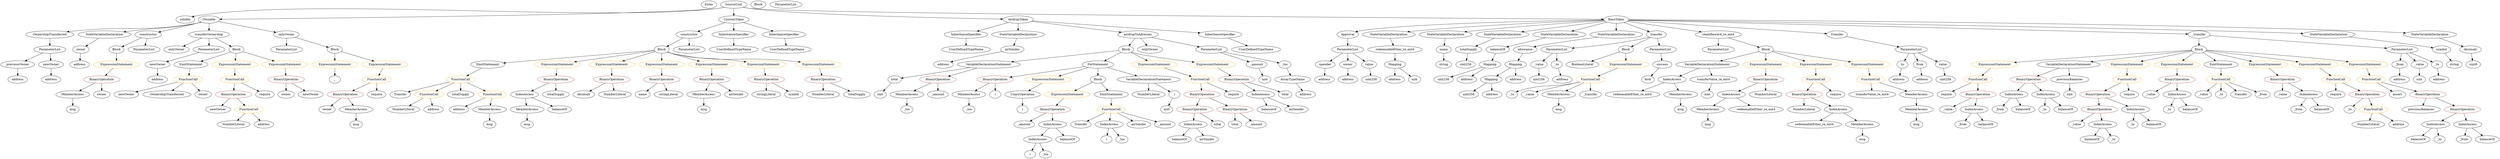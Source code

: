 strict digraph {
	graph [bb="0,0,10247,756"];
	node [label="\N"];
	Enter	[height=0.5,
		pos="2847.5,738",
		width=0.83628];
	Identifier__tos	[color=black,
		height=0.5,
		label=_tos,
		pos="3667.5,234",
		width=0.75311];
	IndexAccess_Unnamed_11	[color=black,
		height=0.5,
		label=IndexAccess,
		pos="7022.5,306",
		width=1.6402];
	MemberAccess_Unnamed_5	[color=black,
		height=0.5,
		label=MemberAccess,
		pos="6928.5,234",
		width=1.9174];
	IndexAccess_Unnamed_11 -> MemberAccess_Unnamed_5	[pos="e,6950.4,251.31 7001.2,289.12 6988.9,279.94 6973.2,268.23 6959.5,258.06"];
	Identifier_redeemableEther_re_ent4_2	[color=black,
		height=0.5,
		label=redeemableEther_re_ent4,
		pos="7119.5,234",
		width=2.9016];
	IndexAccess_Unnamed_11 -> Identifier_redeemableEther_re_ent4_2	[pos="e,7096.3,251.8 7044.5,289.12 7057.1,280.07 7073,268.57 7087,258.49"];
	VariableDeclaration_balanceOf	[color=black,
		height=0.5,
		label=balanceOf,
		pos="6069.5,522",
		width=1.3491];
	Mapping_Unnamed	[color=black,
		height=0.5,
		label=Mapping,
		pos="6031.5,450",
		width=1.2105];
	VariableDeclaration_balanceOf -> Mapping_Unnamed	[pos="e,6040.6,467.79 6060.3,504.05 6056,496.14 6050.8,486.54 6046,477.69"];
	VariableDeclaration_spender	[color=black,
		height=0.5,
		label=spender,
		pos="5376.5,450",
		width=1.1135];
	ElementaryTypeName_address_6	[color=black,
		height=0.5,
		label=address,
		pos="5373.5,378",
		width=1.0996];
	VariableDeclaration_spender -> ElementaryTypeName_address_6	[pos="e,5374.3,396.1 5375.8,431.7 5375.5,424.41 5375.1,415.73 5374.8,407.54"];
	ElementaryTypeName_uint_4	[color=black,
		height=0.5,
		label=uint,
		pos="5125.5,378",
		width=0.75];
	BinaryOperation_Unnamed_2	[color=brown,
		height=0.5,
		label=BinaryOperation,
		pos="8522.5,306",
		width=1.9867];
	BinaryOperation_Unnamed_3	[color=brown,
		height=0.5,
		label=BinaryOperation,
		pos="8533.5,234",
		width=1.9867];
	BinaryOperation_Unnamed_2 -> BinaryOperation_Unnamed_3	[pos="e,8530.8,252.1 8525.2,287.7 8526.4,280.32 8527.8,271.52 8529.1,263.25"];
	IndexAccess_Unnamed_2	[color=black,
		height=0.5,
		label=IndexAccess,
		pos="8682.5,234",
		width=1.6402];
	BinaryOperation_Unnamed_2 -> IndexAccess_Unnamed_2	[pos="e,8649.8,249.32 8557.2,289.81 8581.4,279.24 8613.8,265.08 8639.5,253.8"];
	VariableDeclaration_owner	[color=black,
		height=0.5,
		label=owner,
		pos="5470.5,450",
		width=0.93331];
	ElementaryTypeName_address_5	[color=black,
		height=0.5,
		label=address,
		pos="5470.5,378",
		width=1.0996];
	VariableDeclaration_owner -> ElementaryTypeName_address_5	[pos="e,5470.5,396.1 5470.5,431.7 5470.5,424.41 5470.5,415.73 5470.5,407.54"];
	Identifier_transferValue_re_ent4	[color=black,
		height=0.5,
		label=transferValue_re_ent4,
		pos="7588.5,306",
		width=2.555];
	Identifier_msg_7	[color=black,
		height=0.5,
		label=msg,
		pos="2125.5,162",
		width=0.75];
	Identifier_redeemableEther_re_ent4	[color=black,
		height=0.5,
		label=redeemableEther_re_ent4,
		pos="7356.5,162",
		width=2.9016];
	Identifier_msg_2	[color=black,
		height=0.5,
		label=msg,
		pos="6804.5,234",
		width=0.75];
	ExpressionStatement_Unnamed_1	[color=orange,
		height=0.5,
		label=ExpressionStatement,
		pos="8099.5,450",
		width=2.458];
	FunctionCall_Unnamed_2	[color=orange,
		height=0.5,
		label=FunctionCall,
		pos="8016.5,378",
		width=1.6125];
	ExpressionStatement_Unnamed_1 -> FunctionCall_Unnamed_2	[pos="e,8035.9,395.31 8079.4,432.05 8069,423.24 8056,412.33 8044.6,402.69"];
	Identifier__value_1	[color=black,
		height=0.5,
		label=_value,
		pos="8432.5,162",
		width=0.96103];
	ElementaryTypeName_uint256_1	[color=black,
		height=0.5,
		label=uint256,
		pos="5839.5,378",
		width=1.0442];
	Mapping_Unnamed -> ElementaryTypeName_uint256_1	[pos="e,5868.7,389.82 5999.3,437.37 5969.7,426.67 5924.7,410.33 5885.5,396 5883.5,395.25 5881.4,394.49 5879.3,393.71"];
	ElementaryTypeName_address	[color=black,
		height=0.5,
		label=address,
		pos="5934.5,378",
		width=1.0996];
	Mapping_Unnamed -> ElementaryTypeName_address	[pos="e,5954.9,393.68 6010.5,433.81 5996.8,423.95 5978.8,410.97 5963.8,400.12"];
	VariableDeclaration_total	[color=black,
		height=0.5,
		label=total,
		pos="3616.5,378",
		width=0.75];
	ElementaryTypeName_uint_5	[color=black,
		height=0.5,
		label=uint,
		pos="3553.5,306",
		width=0.75];
	VariableDeclaration_total -> ElementaryTypeName_uint_5	[pos="e,3566.9,321.82 3603.2,362.15 3594.8,352.87 3583.9,340.73 3574.4,330.19"];
	NumberLiteral_Unnamed_4	[color=black,
		height=0.5,
		label=NumberLiteral,
		pos="4650.5,306",
		width=1.765];
	Identifier_i_2	[color=black,
		height=0.5,
		label=i,
		pos="4143.5,18",
		width=0.75];
	FunctionCall_Unnamed_9	[color=orange,
		height=0.5,
		label=FunctionCall,
		pos="1508.5,378",
		width=1.6125];
	BinaryOperation_Unnamed_12	[color=brown,
		height=0.5,
		label=BinaryOperation,
		pos="1382.5,306",
		width=1.9867];
	FunctionCall_Unnamed_9 -> BinaryOperation_Unnamed_12	[pos="e,1411.1,322.89 1481.2,361.81 1463.6,352.06 1440.6,339.26 1421.2,328.48"];
	Identifier_require_4	[color=black,
		height=0.5,
		label=require,
		pos="1508.5,306",
		width=1.0026];
	FunctionCall_Unnamed_9 -> Identifier_require_4	[pos="e,1508.5,324.1 1508.5,359.7 1508.5,352.41 1508.5,343.73 1508.5,335.54"];
	VariableDeclaration_to	[color=black,
		height=0.5,
		label=to,
		pos="7701.5,450",
		width=0.75];
	ElementaryTypeName_address_4	[color=black,
		height=0.5,
		label=address,
		pos="7687.5,378",
		width=1.0996];
	VariableDeclaration_to -> ElementaryTypeName_address_4	[pos="e,7691,396.1 7698.1,431.7 7696.6,424.32 7694.8,415.52 7693.2,407.25"];
	Identifier__from_1	[color=black,
		height=0.5,
		label=_from,
		pos="8107.5,234",
		width=0.93331];
	Identifier__tos_2	[color=black,
		height=0.5,
		label=_tos,
		pos="4215.5,18",
		width=0.75311];
	Mapping_Unnamed_2	[color=black,
		height=0.5,
		label=Mapping,
		pos="6035.5,378",
		width=1.2105];
	ElementaryTypeName_uint256_2	[color=black,
		height=0.5,
		label=uint256,
		pos="5934.5,306",
		width=1.0442];
	Mapping_Unnamed_2 -> ElementaryTypeName_uint256_2	[pos="e,5955.2,321.35 6014.1,362.15 5999.7,352.18 5980.6,338.9 5964.6,327.87"];
	ElementaryTypeName_address_2	[color=black,
		height=0.5,
		label=address,
		pos="6029.5,306",
		width=1.0996];
	Mapping_Unnamed_2 -> ElementaryTypeName_address_2	[pos="e,6031,324.1 6034,359.7 6033.4,352.41 6032.7,343.73 6032,335.54"];
	ParameterList_Unnamed_3	[color=black,
		height=0.5,
		label=ParameterList,
		pos="6312.5,522",
		width=1.7095];
	Parameter__value_1	[color=black,
		height=0.5,
		label=_value,
		pos="6232.5,450",
		width=0.96103];
	ParameterList_Unnamed_3 -> Parameter__value_1	[pos="e,6249.7,466.04 6293.6,504.41 6283,495.13 6269.6,483.44 6258.1,473.36"];
	Parameter__to_1	[color=black,
		height=0.5,
		label=_to,
		pos="6312.5,450",
		width=0.75];
	ParameterList_Unnamed_3 -> Parameter__to_1	[pos="e,6312.5,468.1 6312.5,503.7 6312.5,496.41 6312.5,487.73 6312.5,479.54"];
	EmitStatement_Unnamed_3	[color=black,
		height=0.5,
		label=EmitStatement,
		pos="1977.5,450",
		width=1.7788];
	FunctionCall_Unnamed_15	[color=orange,
		height=0.5,
		label=FunctionCall,
		pos="1851.5,378",
		width=1.6125];
	EmitStatement_Unnamed_3 -> FunctionCall_Unnamed_15	[pos="e,1879,394.25 1949.6,433.46 1931.7,423.56 1908.4,410.61 1889,399.83"];
	Identifier__to	[color=black,
		height=0.5,
		label=_to,
		pos="9579.5,234",
		width=0.75];
	Identifier__value_3	[color=black,
		height=0.5,
		label=_value,
		pos="8737.5,306",
		width=0.96103];
	Identifier__from_3	[color=black,
		height=0.5,
		label=_from,
		pos="10099,90",
		width=0.93331];
	ElementaryTypeName_address_14	[color=black,
		height=0.5,
		label=address,
		pos="203.53,378",
		width=1.0996];
	UserDefinedTypeName_Unnamed_3	[color=black,
		height=0.5,
		label=UserDefinedTypeName,
		pos="3162.5,522",
		width=2.7214];
	VariableDeclaration_decimals	[color=black,
		height=0.5,
		label=decimals,
		pos="10027,522",
		width=1.1967];
	ElementaryTypeName_uint8	[color=black,
		height=0.5,
		label=uint8,
		pos="10040,450",
		width=0.7947];
	VariableDeclaration_decimals -> ElementaryTypeName_uint8	[pos="e,10036,468.1 10030,503.7 10031,496.32 10033,487.52 10034,479.25"];
	MemberAccess_Unnamed_6	[color=black,
		height=0.5,
		label=MemberAccess,
		pos="271.53,306",
		width=1.9174];
	Identifier_msg_5	[color=black,
		height=0.5,
		label=msg,
		pos="271.53,234",
		width=0.75];
	MemberAccess_Unnamed_6 -> Identifier_msg_5	[pos="e,271.53,252.1 271.53,287.7 271.53,280.41 271.53,271.73 271.53,263.54"];
	Identifier_balanceOf_9	[color=black,
		height=0.5,
		label=balanceOf,
		pos="4801.5,90",
		width=1.3491];
	Identifier_balanceOf_7	[color=black,
		height=0.5,
		label=balanceOf,
		pos="10199,90",
		width=1.3491];
	Identifier_previousBalances	[color=black,
		height=0.5,
		label=previousBalances,
		pos="9880.5,234",
		width=2.0976];
	BinaryOperation_Unnamed_20	[color=brown,
		height=0.5,
		label=BinaryOperation,
		pos="4041.5,378",
		width=1.9867];
	MemberAccess_Unnamed_9	[color=black,
		height=0.5,
		label=MemberAccess,
		pos="3927.5,306",
		width=1.9174];
	BinaryOperation_Unnamed_20 -> MemberAccess_Unnamed_9	[pos="e,3953.6,322.98 4015.4,360.94 3999.9,351.43 3980,339.24 3963.1,328.86"];
	Identifier_i	[color=black,
		height=0.5,
		label=i,
		pos="4041.5,306",
		width=0.75];
	BinaryOperation_Unnamed_20 -> Identifier_i	[pos="e,4041.5,324.1 4041.5,359.7 4041.5,352.41 4041.5,343.73 4041.5,335.54"];
	IndexAccess_Unnamed_8	[color=black,
		height=0.5,
		label=IndexAccess,
		pos="9977.5,162",
		width=1.6402];
	Identifier_balanceOf_8	[color=black,
		height=0.5,
		label=balanceOf,
		pos="9897.5,90",
		width=1.3491];
	IndexAccess_Unnamed_8 -> Identifier_balanceOf_8	[pos="e,9915.7,106.91 9959,144.76 9948.6,135.69 9935.5,124.22 9924.1,114.21"];
	Identifier__to_5	[color=black,
		height=0.5,
		label=_to,
		pos="9991.5,90",
		width=0.75];
	IndexAccess_Unnamed_8 -> Identifier__to_5	[pos="e,9988.1,108.1 9981,143.7 9982.5,136.32 9984.2,127.52 9985.9,119.25"];
	VariableDeclarationStatement_Unnamed_2	[color=black,
		height=0.5,
		label=VariableDeclarationStatement,
		pos="4010.5,450",
		width=3.3174];
	VariableDeclarationStatement_Unnamed_2 -> VariableDeclaration_total	[pos="e,3642.4,383.59 3935.5,435.67 3851.2,420.69 3717.8,396.99 3653.5,385.58"];
	BinaryOperation_Unnamed_15	[color=brown,
		height=0.5,
		label=BinaryOperation,
		pos="3797.5,378",
		width=1.9867];
	VariableDeclarationStatement_Unnamed_2 -> BinaryOperation_Unnamed_15	[pos="e,3839.9,392.93 3962.2,433.12 3929,422.2 3884.8,407.7 3850.6,396.45"];
	Block_Unnamed_8	[color=black,
		height=0.5,
		label=Block,
		pos="2658.5,522",
		width=0.90558];
	Block_Unnamed_8 -> EmitStatement_Unnamed_3	[pos="e,2037,457.12 2626.6,517.72 2523,507.07 2194.3,473.29 2048.5,458.29"];
	ExpressionStatement_Unnamed_23	[color=orange,
		height=0.5,
		label=ExpressionStatement,
		pos="2264.5,450",
		width=2.458];
	Block_Unnamed_8 -> ExpressionStatement_Unnamed_23	[pos="e,2329.7,462.57 2627.6,515.51 2566.4,504.62 2428,480.03 2340.8,464.55"];
	ExpressionStatement_Unnamed_22	[color=orange,
		height=0.5,
		label=ExpressionStatement,
		pos="2463.5,450",
		width=2.458];
	Block_Unnamed_8 -> ExpressionStatement_Unnamed_22	[pos="e,2506,466.24 2631.8,511.41 2602.3,500.81 2554,483.47 2516.7,470.08"];
	ExpressionStatement_Unnamed_20	[color=orange,
		height=0.5,
		label=ExpressionStatement,
		pos="2658.5,450",
		width=2.458];
	Block_Unnamed_8 -> ExpressionStatement_Unnamed_20	[pos="e,2658.5,468.1 2658.5,503.7 2658.5,496.41 2658.5,487.73 2658.5,479.54"];
	ExpressionStatement_Unnamed_24	[color=orange,
		height=0.5,
		label=ExpressionStatement,
		pos="2853.5,450",
		width=2.458];
	Block_Unnamed_8 -> ExpressionStatement_Unnamed_24	[pos="e,2808.1,465.81 2683.6,510.32 2688.8,508.17 2694.3,505.97 2699.5,504 2731.7,491.83 2768,479.27 2797.3,469.44"];
	ExpressionStatement_Unnamed_21	[color=orange,
		height=0.5,
		label=ExpressionStatement,
		pos="3076.5,450",
		width=2.458];
	Block_Unnamed_8 -> ExpressionStatement_Unnamed_21	[pos="e,3004.7,460.86 2682.9,509.72 2688.3,507.55 2694,505.5 2699.5,504 2706.6,502.07 2884.6,477.41 2993.4,462.42"];
	ExpressionStatement_Unnamed_19	[color=orange,
		height=0.5,
		label=ExpressionStatement,
		pos="3296.5,450",
		width=2.458];
	Block_Unnamed_8 -> ExpressionStatement_Unnamed_19	[pos="e,3226.7,461.41 2682.8,509.45 2688.2,507.3 2694,505.32 2699.5,504 2905,454.92 2963.5,490.47 3173.5,468 3187.1,466.54 3201.6,464.76 \
3215.6,462.91"];
	ExpressionStatement_Unnamed_12	[color=orange,
		height=0.5,
		label=ExpressionStatement,
		pos="1326.5,450",
		width=2.458];
	Identifier__	[color=black,
		height=0.5,
		label=_,
		pos="1326.5,378",
		width=0.75];
	ExpressionStatement_Unnamed_12 -> Identifier__	[pos="e,1326.5,396.1 1326.5,431.7 1326.5,424.41 1326.5,415.73 1326.5,407.54"];
	ElementaryTypeName_uint	[color=black,
		height=0.5,
		label=uint,
		pos="9805.5,378",
		width=0.75];
	VariableDeclarationStatement_Unnamed	[color=black,
		height=0.5,
		label=VariableDeclarationStatement,
		pos="8415.5,450",
		width=3.3174];
	BinaryOperation_Unnamed_4	[color=brown,
		height=0.5,
		label=BinaryOperation,
		pos="8250.5,378",
		width=1.9867];
	VariableDeclarationStatement_Unnamed -> BinaryOperation_Unnamed_4	[pos="e,8285.9,394 8376.8,432.59 8352.8,422.37 8321.7,409.17 8296.3,398.43"];
	VariableDeclaration_previousBalances	[color=black,
		height=0.5,
		label=previousBalances,
		pos="8415.5,378",
		width=2.0976];
	VariableDeclarationStatement_Unnamed -> VariableDeclaration_previousBalances	[pos="e,8415.5,396.1 8415.5,431.7 8415.5,424.41 8415.5,415.73 8415.5,407.54"];
	Block_Unnamed_6	[color=black,
		height=0.5,
		label=Block,
		pos="4563.5,522",
		width=0.90558];
	Block_Unnamed_6 -> VariableDeclarationStatement_Unnamed_2	[pos="e,4099.8,462.29 4531.8,516.99 4451.7,506.85 4238.6,479.88 4111.1,463.73"];
	ForStatement_Unnamed	[color=black,
		height=0.5,
		label=ForStatement,
		pos="4450.5,450",
		width=1.6818];
	Block_Unnamed_6 -> ForStatement_Unnamed	[pos="e,4476,466.8 4542.3,507.83 4526.3,497.96 4504.2,484.24 4485.6,472.75"];
	ExpressionStatement_Unnamed_15	[color=orange,
		height=0.5,
		label=ExpressionStatement,
		pos="4676.5,450",
		width=2.458];
	Block_Unnamed_6 -> ExpressionStatement_Unnamed_15	[pos="e,4649.8,467.57 4584.8,507.83 4600.3,498.21 4621.8,484.92 4640,473.61"];
	ExpressionStatement_Unnamed_16	[color=orange,
		height=0.5,
		label=ExpressionStatement,
		pos="4909.5,450",
		width=2.458];
	Block_Unnamed_6 -> ExpressionStatement_Unnamed_16	[pos="e,4833.3,459.5 4587.9,509.85 4593.3,507.68 4599.1,505.59 4604.5,504 4676.4,483.12 4760.4,469.27 4822,460.98"];
	Identifier__tos_1	[color=black,
		height=0.5,
		label=_tos,
		pos="3927.5,234",
		width=0.75311];
	MemberAccess_Unnamed_9 -> Identifier__tos_1	[pos="e,3927.5,252.1 3927.5,287.7 3927.5,280.41 3927.5,271.73 3927.5,263.54"];
	NumberLiteral_Unnamed_5	[color=black,
		height=0.5,
		label=NumberLiteral,
		pos="3320.5,306",
		width=1.765];
	Identifier_i_3	[color=black,
		height=0.5,
		label=i,
		pos="4471.5,90",
		width=0.75];
	NumberLiteral_Unnamed_1	[color=black,
		height=0.5,
		label=NumberLiteral,
		pos="7311.5,234",
		width=1.765];
	Identifier__to_2	[color=black,
		height=0.5,
		label=_to,
		pos="8670.5,162",
		width=0.75];
	IndexAccess_Unnamed_7	[color=black,
		height=0.5,
		label=IndexAccess,
		pos="10114,162",
		width=1.6402];
	IndexAccess_Unnamed_7 -> Identifier__from_3	[pos="e,10102,108.1 10110,143.7 10108,136.32 10106,127.52 10105,119.25"];
	IndexAccess_Unnamed_7 -> Identifier_balanceOf_7	[pos="e,10179,106.91 10133,144.76 10144,135.69 10158,124.22 10170,114.21"];
	ArrayTypeName_Unnamed	[color=black,
		height=0.5,
		label=ArrayTypeName,
		pos="5243.5,378",
		width=2.0145];
	ElementaryTypeName_address_18	[color=black,
		height=0.5,
		label=address,
		pos="5304.5,306",
		width=1.0996];
	ArrayTypeName_Unnamed -> ElementaryTypeName_address_18	[pos="e,5290.7,322.83 5258.3,360.05 5265.8,351.47 5275,340.89 5283.2,331.44"];
	NumberLiteral_Unnamed_7	[color=black,
		height=0.5,
		label=NumberLiteral,
		pos="1607.5,234",
		width=1.765];
	MemberAccess_Unnamed_10	[color=black,
		height=0.5,
		label=MemberAccess,
		pos="2125.5,234",
		width=1.9174];
	MemberAccess_Unnamed_10 -> Identifier_msg_7	[pos="e,2125.5,180.1 2125.5,215.7 2125.5,208.41 2125.5,199.73 2125.5,191.54"];
	BinaryOperation_Unnamed_18	[color=brown,
		height=0.5,
		label=BinaryOperation,
		pos="4872.5,234",
		width=1.9867];
	IndexAccess_Unnamed_12	[color=black,
		height=0.5,
		label=IndexAccess,
		pos="4857.5,162",
		width=1.6402];
	BinaryOperation_Unnamed_18 -> IndexAccess_Unnamed_12	[pos="e,4861.2,180.1 4868.8,215.7 4867.2,208.32 4865.4,199.52 4863.6,191.25"];
	Identifier_total_1	[color=black,
		height=0.5,
		label=total,
		pos="4961.5,162",
		width=0.75];
	BinaryOperation_Unnamed_18 -> Identifier_total_1	[pos="e,4944.5,176.42 4893.6,216.41 4906.2,206.49 4922.4,193.81 4935.7,183.3"];
	NumberLiteral_Unnamed_3	[color=black,
		height=0.5,
		label=NumberLiteral,
		pos="929.53,162",
		width=1.765];
	ForStatement_Unnamed -> BinaryOperation_Unnamed_20	[pos="e,4099.3,388.89 4399.1,440.21 4326.1,427.7 4192.1,404.76 4110.4,390.79"];
	ExpressionStatement_Unnamed_17	[color=orange,
		height=0.5,
		label=ExpressionStatement,
		pos="4250.5,378",
		width=2.458];
	ForStatement_Unnamed -> ExpressionStatement_Unnamed_17	[pos="e,4293.7,394.1 4412.4,435.67 4381.9,424.97 4338.6,409.81 4304.4,397.86"];
	Block_Unnamed_7	[color=black,
		height=0.5,
		label=Block,
		pos="4450.5,378",
		width=0.90558];
	ForStatement_Unnamed -> Block_Unnamed_7	[pos="e,4450.5,396.1 4450.5,431.7 4450.5,424.41 4450.5,415.73 4450.5,407.54"];
	VariableDeclarationStatement_Unnamed_3	[color=black,
		height=0.5,
		label=VariableDeclarationStatement,
		pos="4650.5,378",
		width=3.3174];
	ForStatement_Unnamed -> VariableDeclarationStatement_Unnamed_3	[pos="e,4604.9,394.98 4488.6,435.67 4518.5,425.22 4560.5,410.51 4594.2,398.7"];
	Block_Unnamed_3	[color=black,
		height=0.5,
		label=Block,
		pos="463.53,522",
		width=0.90558];
	ExpressionStatement_Unnamed_10	[color=orange,
		height=0.5,
		label=ExpressionStatement,
		pos="463.53,450",
		width=2.458];
	Block_Unnamed_3 -> ExpressionStatement_Unnamed_10	[pos="e,463.53,468.1 463.53,503.7 463.53,496.41 463.53,487.73 463.53,479.54"];
	BinaryOperation_Unnamed_16	[color=brown,
		height=0.5,
		label=BinaryOperation,
		pos="4876.5,306",
		width=1.9867];
	BinaryOperation_Unnamed_16 -> BinaryOperation_Unnamed_18	[pos="e,4873.5,252.1 4875.5,287.7 4875.1,280.41 4874.6,271.73 4874.2,263.54"];
	BinaryOperation_Unnamed_17	[color=brown,
		height=0.5,
		label=BinaryOperation,
		pos="5033.5,234",
		width=1.9867];
	BinaryOperation_Unnamed_16 -> BinaryOperation_Unnamed_17	[pos="e,4999.5,250.16 4910.6,289.81 4933.6,279.54 4964.3,265.87 4989.2,254.75"];
	BinaryOperation_Unnamed_26	[color=brown,
		height=0.5,
		label=BinaryOperation,
		pos="2245.5,378",
		width=1.9867];
	ExpressionStatement_Unnamed_23 -> BinaryOperation_Unnamed_26	[pos="e,2250.2,396.1 2259.8,431.7 2257.8,424.24 2255.4,415.32 2253.1,406.97"];
	BinaryOperation_Unnamed_23	[color=brown,
		height=0.5,
		label=BinaryOperation,
		pos="2658.5,378",
		width=1.9867];
	Identifier_name	[color=black,
		height=0.5,
		label=name,
		pos="2596.5,306",
		width=0.83628];
	BinaryOperation_Unnamed_23 -> Identifier_name	[pos="e,2610.1,322.36 2643.5,360.05 2635.7,351.26 2626.1,340.36 2617.6,330.74"];
	stringLiteral_Unnamed	[color=black,
		height=0.5,
		label=stringLiteral,
		pos="2698.5,306",
		width=1.5016];
	BinaryOperation_Unnamed_23 -> stringLiteral_Unnamed	[pos="e,2688.8,324.1 2668.4,359.7 2672.9,351.9 2678.2,342.51 2683.2,333.83"];
	Identifier_owner_3	[color=black,
		height=0.5,
		label=owner,
		pos="1140.5,306",
		width=0.93331];
	Identifier_balanceOf_12	[color=black,
		height=0.5,
		label=balanceOf,
		pos="2261.5,234",
		width=1.3491];
	InheritanceSpecifier_Unnamed_1	[color=black,
		height=0.5,
		label=InheritanceSpecifier,
		pos="3930.5,594",
		width=2.3333];
	UserDefinedTypeName_Unnamed_1	[color=black,
		height=0.5,
		label=UserDefinedTypeName,
		pos="3930.5,522",
		width=2.7214];
	InheritanceSpecifier_Unnamed_1 -> UserDefinedTypeName_Unnamed_1	[pos="e,3930.5,540.1 3930.5,575.7 3930.5,568.41 3930.5,559.73 3930.5,551.54"];
	Identifier_require	[color=black,
		height=0.5,
		label=require,
		pos="9533.5,306",
		width=1.0026];
	EmitStatement_Unnamed_1	[color=black,
		height=0.5,
		label=EmitStatement,
		pos="765.53,450",
		width=1.7788];
	FunctionCall_Unnamed_12	[color=orange,
		height=0.5,
		label=FunctionCall,
		pos="756.53,378",
		width=1.6125];
	EmitStatement_Unnamed_1 -> FunctionCall_Unnamed_12	[pos="e,758.73,396.1 763.31,431.7 762.36,424.32 761.23,415.52 760.16,407.25"];
	ModifierInvocation_onlyOwner	[color=black,
		height=0.5,
		label=onlyOwner,
		pos="706.53,522",
		width=1.4323];
	ElementaryTypeName_address_11	[color=black,
		height=0.5,
		label=address,
		pos="5660.5,378",
		width=1.0996];
	ElementaryTypeName_address_10	[color=black,
		height=0.5,
		label=address,
		pos="6326.5,378",
		width=1.0996];
	ParameterList_Unnamed_11	[color=black,
		height=0.5,
		label=ParameterList,
		pos="2770.5,522",
		width=1.7095];
	IndexAccess_Unnamed_9	[color=black,
		height=0.5,
		label=IndexAccess,
		pos="7452.5,234",
		width=1.6402];
	IndexAccess_Unnamed_9 -> Identifier_redeemableEther_re_ent4	[pos="e,7379.6,179.8 7430.7,217.12 7418.3,208.07 7402.6,196.57 7388.8,186.49"];
	MemberAccess_Unnamed_1	[color=black,
		height=0.5,
		label=MemberAccess,
		pos="7547.5,162",
		width=1.9174];
	IndexAccess_Unnamed_9 -> MemberAccess_Unnamed_1	[pos="e,7525.4,179.31 7474.1,217.12 7486.5,207.94 7502.4,196.23 7516.2,186.06"];
	BinaryOperation_Unnamed_3 -> Identifier__value_1	[pos="e,8452.7,176.95 8509.9,216.59 8495.5,206.62 8477,193.81 8461.7,183.21"];
	IndexAccess_Unnamed_1	[color=black,
		height=0.5,
		label=IndexAccess,
		pos="8544.5,162",
		width=1.6402];
	BinaryOperation_Unnamed_3 -> IndexAccess_Unnamed_1	[pos="e,8541.8,180.1 8536.2,215.7 8537.4,208.32 8538.8,199.52 8540.1,191.25"];
	Identifier_Transfer_2	[color=black,
		height=0.5,
		label=Transfer,
		pos="1604.5,306",
		width=1.1689];
	FunctionCall_Unnamed_15 -> Identifier_Transfer_2	[pos="e,1636.5,317.98 1807.7,365.93 1767.9,355.67 1707.5,339.67 1655.5,324 1652.8,323.19 1650.1,322.33 1647.3,321.45"];
	FunctionCall_Unnamed_16	[color=orange,
		height=0.5,
		label=FunctionCall,
		pos="1722.5,306",
		width=1.6125];
	FunctionCall_Unnamed_15 -> FunctionCall_Unnamed_16	[pos="e,1750.5,322.16 1823.5,361.81 1805.1,351.81 1780.8,338.6 1760.6,327.65"];
	Identifier_totalSupply_2	[color=black,
		height=0.5,
		label=totalSupply,
		pos="1851.5,306",
		width=1.4739];
	FunctionCall_Unnamed_15 -> Identifier_totalSupply_2	[pos="e,1851.5,324.1 1851.5,359.7 1851.5,352.41 1851.5,343.73 1851.5,335.54"];
	FunctionCall_Unnamed_17	[color=orange,
		height=0.5,
		label=FunctionCall,
		pos="1980.5,306",
		width=1.6125];
	FunctionCall_Unnamed_15 -> FunctionCall_Unnamed_17	[pos="e,1952.6,322.16 1879.5,361.81 1897.9,351.81 1922.3,338.6 1942.5,327.65"];
	EventDefinition_Approval	[color=black,
		height=0.5,
		label=Approval,
		pos="5470.5,594",
		width=1.266];
	ParameterList_Unnamed_1	[color=black,
		height=0.5,
		label=ParameterList,
		pos="5470.5,522",
		width=1.7095];
	EventDefinition_Approval -> ParameterList_Unnamed_1	[pos="e,5470.5,540.1 5470.5,575.7 5470.5,568.41 5470.5,559.73 5470.5,551.54"];
	FunctionCall_Unnamed_14	[color=orange,
		height=0.5,
		label=FunctionCall,
		pos="4507.5,234",
		width=1.6125];
	Identifier_Transfer_1	[color=black,
		height=0.5,
		label=Transfer,
		pos="4388.5,162",
		width=1.1689];
	FunctionCall_Unnamed_14 -> Identifier_Transfer_1	[pos="e,4412.6,177.14 4481.4,217.64 4464.1,207.45 4441.2,193.98 4422.5,182.97"];
	IndexAccess_Unnamed_16	[color=black,
		height=0.5,
		label=IndexAccess,
		pos="4507.5,162",
		width=1.6402];
	FunctionCall_Unnamed_14 -> IndexAccess_Unnamed_16	[pos="e,4507.5,180.1 4507.5,215.7 4507.5,208.41 4507.5,199.73 4507.5,191.54"];
	Identifier_airSender_2	[color=black,
		height=0.5,
		label=airSender,
		pos="4630.5,162",
		width=1.266];
	FunctionCall_Unnamed_14 -> Identifier_airSender_2	[pos="e,4605.3,177.37 4534.5,217.64 4552.4,207.47 4576,194.04 4595.3,183.03"];
	Identifier__amount_3	[color=black,
		height=0.5,
		label=_amount,
		pos="4737.5,162",
		width=1.1967];
	FunctionCall_Unnamed_14 -> Identifier__amount_3	[pos="e,4704.6,173.92 4549,220.99 4585.1,210.45 4638.9,194.56 4685.5,180 4688.2,179.16 4691,178.28 4693.8,177.39"];
	Identifier_redeemableEther_re_ent4_1	[color=black,
		height=0.5,
		label=redeemableEther_re_ent4,
		pos="6613.5,306",
		width=2.9016];
	BinaryOperation_Unnamed_27	[color=brown,
		height=0.5,
		label=BinaryOperation,
		pos="2853.5,378",
		width=1.9867];
	MemberAccess_Unnamed_12	[color=black,
		height=0.5,
		label=MemberAccess,
		pos="2839.5,306",
		width=1.9174];
	BinaryOperation_Unnamed_27 -> MemberAccess_Unnamed_12	[pos="e,2843,324.1 2850.1,359.7 2848.6,352.32 2846.8,343.52 2845.2,335.25"];
	Identifier_airSender_3	[color=black,
		height=0.5,
		label=airSender,
		pos="2972.5,306",
		width=1.266];
	BinaryOperation_Unnamed_27 -> Identifier_airSender_3	[pos="e,2947.8,321.56 2880.8,360.94 2897.8,350.97 2919.7,338.08 2937.9,327.39"];
	IndexAccess_Unnamed_12 -> Identifier_balanceOf_9	[pos="e,4815,107.79 4844,144.05 4837.4,135.8 4829.3,125.7 4822,116.54"];
	Identifier_airSender	[color=black,
		height=0.5,
		label=airSender,
		pos="4913.5,90",
		width=1.266];
	IndexAccess_Unnamed_12 -> Identifier_airSender	[pos="e,4900.5,107.31 4871.1,144.05 4877.8,135.68 4886,125.4 4893.4,116.13"];
	ParameterList_Unnamed_7	[color=black,
		height=0.5,
		label=ParameterList,
		pos="575.53,522",
		width=1.7095];
	ParameterList_Unnamed_5	[color=black,
		height=0.5,
		label=ParameterList,
		pos="6950.5,522",
		width=1.7095];
	BinaryOperation_Unnamed_8	[color=brown,
		height=0.5,
		label=BinaryOperation,
		pos="10046,234",
		width=1.9867];
	BinaryOperation_Unnamed_8 -> IndexAccess_Unnamed_8	[pos="e,9993.8,179.79 10029,216.05 10021,207.63 10011,197.28 10002,187.97"];
	BinaryOperation_Unnamed_8 -> IndexAccess_Unnamed_7	[pos="e,10097,179.79 10062,216.05 10070,207.63 10080,197.28 10089,187.97"];
	VariableDeclarationStatement_Unnamed_1	[color=black,
		height=0.5,
		label=VariableDeclarationStatement,
		pos="6927.5,450",
		width=3.3174];
	IndexAccess_Unnamed_10	[color=black,
		height=0.5,
		label=IndexAccess,
		pos="6776.5,378",
		width=1.6402];
	VariableDeclarationStatement_Unnamed_1 -> IndexAccess_Unnamed_10	[pos="e,6808,393.57 6891.7,432.41 6869.7,422.17 6841.2,409 6818.2,398.29"];
	VariableDeclaration_transferValue_re_ent4	[color=black,
		height=0.5,
		label=transferValue_re_ent4,
		pos="6945.5,378",
		width=2.555];
	VariableDeclarationStatement_Unnamed_1 -> VariableDeclaration_transferValue_re_ent4	[pos="e,6941.1,396.1 6932,431.7 6933.9,424.32 6936.1,415.52 6938.3,407.25"];
	Identifier_newOwner	[color=black,
		height=0.5,
		label=newOwner,
		pos="863.53,234",
		width=1.4046];
	VariableDeclaration_from	[color=black,
		height=0.5,
		label=from,
		pos="7778.5,450",
		width=0.7947];
	ElementaryTypeName_address_3	[color=black,
		height=0.5,
		label=address,
		pos="7784.5,378",
		width=1.0996];
	VariableDeclaration_from -> ElementaryTypeName_address_3	[pos="e,7783.1,396.1 7780,431.7 7780.6,424.41 7781.4,415.73 7782.1,407.54"];
	FunctionDefinition_constructor_1	[color=black,
		height=0.5,
		label=constructor,
		pos="2770.5,594",
		width=1.4877];
	FunctionDefinition_constructor_1 -> Block_Unnamed_8	[pos="e,2679.7,536.21 2746,577.64 2729.2,567.18 2706.9,553.26 2689.1,542.09"];
	FunctionDefinition_constructor_1 -> ParameterList_Unnamed_11	[pos="e,2770.5,540.1 2770.5,575.7 2770.5,568.41 2770.5,559.73 2770.5,551.54"];
	Identifier_newOwner_1	[color=black,
		height=0.5,
		label=newOwner,
		pos="494.53,306",
		width=1.4046];
	ElementaryTypeName_uint256_3	[color=black,
		height=0.5,
		label=uint256,
		pos="7879.5,378",
		width=1.0442];
	ElementaryTypeName_address_1	[color=black,
		height=0.5,
		label=address,
		pos="6136.5,378",
		width=1.0996];
	Identifier__to_7	[color=black,
		height=0.5,
		label=_to,
		pos="6114.5,306",
		width=0.75];
	Identifier_require_1	[color=black,
		height=0.5,
		label=require,
		pos="7890.5,306",
		width=1.0026];
	NumberLiteral_Unnamed_2	[color=black,
		height=0.5,
		label=NumberLiteral,
		pos="7163.5,306",
		width=1.765];
	Identifier_owner_1	[color=black,
		height=0.5,
		label=owner,
		pos="1295.5,234",
		width=0.93331];
	BinaryOperation_Unnamed_12 -> Identifier_owner_1	[pos="e,1313.6,249.57 1361.9,288.41 1350.1,278.91 1335.2,266.88 1322.4,256.65"];
	MemberAccess_Unnamed_7	[color=black,
		height=0.5,
		label=MemberAccess,
		pos="1416.5,234",
		width=1.9174];
	BinaryOperation_Unnamed_12 -> MemberAccess_Unnamed_7	[pos="e,1408.2,252.1 1390.9,287.7 1394.6,280.07 1399.1,270.92 1403.2,262.4"];
	StateVariableDeclaration_Unnamed_6	[color=black,
		height=0.5,
		label=StateVariableDeclaration,
		pos="5635.5,594",
		width=2.8184];
	VariableDeclaration_redeemableEther_re_ent4	[color=black,
		height=0.5,
		label=redeemableEther_re_ent4,
		pos="5657.5,522",
		width=2.9016];
	StateVariableDeclaration_Unnamed_6 -> VariableDeclaration_redeemableEther_re_ent4	[pos="e,5652.2,540.1 5641,575.7 5643.3,568.24 5646.1,559.32 5648.7,550.97"];
	BinaryOperation_Unnamed_21	[color=brown,
		height=0.5,
		label=BinaryOperation,
		pos="4271.5,234",
		width=1.9867];
	Identifier__amount_2	[color=black,
		height=0.5,
		label=_amount,
		pos="4149.5,162",
		width=1.1967];
	BinaryOperation_Unnamed_21 -> Identifier__amount_2	[pos="e,4174.2,177.16 4243.8,217.12 4226.1,206.93 4202.9,193.62 4184,182.75"];
	IndexAccess_Unnamed_14	[color=black,
		height=0.5,
		label=IndexAccess,
		pos="4269.5,162",
		width=1.6402];
	BinaryOperation_Unnamed_21 -> IndexAccess_Unnamed_14	[pos="e,4270,180.1 4271,215.7 4270.8,208.41 4270.6,199.73 4270.3,191.54"];
	ElementaryTypeName_uint_1	[color=black,
		height=0.5,
		label=uint,
		pos="8405.5,306",
		width=0.75];
	ElementaryTypeName_string_1	[color=black,
		height=0.5,
		label=string,
		pos="9961.5,450",
		width=0.864];
	BinaryOperation_Unnamed_9	[color=brown,
		height=0.5,
		label=BinaryOperation,
		pos="7316.5,306",
		width=1.9867];
	BinaryOperation_Unnamed_9 -> NumberLiteral_Unnamed_1	[pos="e,7312.8,252.1 7315.3,287.7 7314.8,280.41 7314.2,271.73 7313.6,263.54"];
	BinaryOperation_Unnamed_9 -> IndexAccess_Unnamed_9	[pos="e,7423.5,249.94 7347.1,289.29 7366.7,279.18 7392.4,265.93 7413.6,255.06"];
	EventDefinition_OwnershipTransferred	[color=black,
		height=0.5,
		label=OwnershipTransferred,
		pos="199.53,594",
		width=2.6243];
	ParameterList_Unnamed_6	[color=black,
		height=0.5,
		label=ParameterList,
		pos="199.53,522",
		width=1.7095];
	EventDefinition_OwnershipTransferred -> ParameterList_Unnamed_6	[pos="e,199.53,540.1 199.53,575.7 199.53,568.41 199.53,559.73 199.53,551.54"];
	SourceUnit_Unnamed	[color=black,
		height=0.5,
		label=SourceUnit,
		pos="2948.5,738",
		width=1.46];
	PragmaDirective_solidity	[color=black,
		height=0.5,
		label=solidity,
		pos="738.53,666",
		width=1.0442];
	SourceUnit_Unnamed -> PragmaDirective_solidity	[pos="e,765.83,678.8 2910.8,725.04 2902.9,722.98 2894.5,721.14 2886.5,720 2424.1,653.71 1243.7,770.19 784.53,684 781.92,683.51 779.26,\
682.89 776.6,682.17"];
	ContractDefinition_Ownable	[color=black,
		height=0.5,
		label=Ownable,
		pos="837.53,666",
		width=1.2105];
	SourceUnit_Unnamed -> ContractDefinition_Ownable	[pos="e,881.44,667.5 2910.8,725.1 2902.9,723.03 2894.5,721.17 2886.5,720 2684.6,690.16 1198.9,671.24 892.66,667.63"];
	ContractDefinition_CustomToken	[color=black,
		height=0.5,
		label=CustomToken,
		pos="2948.5,666",
		width=1.7788];
	SourceUnit_Unnamed -> ContractDefinition_CustomToken	[pos="e,2948.5,684.1 2948.5,719.7 2948.5,712.41 2948.5,703.73 2948.5,695.54"];
	ContractDefinition_AirdropToken	[color=black,
		height=0.5,
		label=AirdropToken,
		pos="4133.5,666",
		width=1.7788];
	SourceUnit_Unnamed -> ContractDefinition_AirdropToken	[pos="e,4069.7,668.12 2986.3,725.05 2993.9,723.05 3001.9,721.22 3009.5,720 3212.4,687.37 3840.8,672.58 4058.4,668.34"];
	ContractDefinition_BaseToken	[color=black,
		height=0.5,
		label=BaseToken,
		pos="6519.5,666",
		width=1.46];
	SourceUnit_Unnamed -> ContractDefinition_BaseToken	[pos="e,6466.7,667.41 2986,724.95 2993.7,722.92 3001.8,721.12 3009.5,720 3186.6,694.42 5992.8,671.17 6455.2,667.5"];
	Identifier__from	[color=black,
		height=0.5,
		label=_from,
		pos="7946.5,162",
		width=0.93331];
	Identifier__value	[color=black,
		height=0.5,
		label=_value,
		pos="7884.5,234",
		width=0.96103];
	VariableDeclaration_totalSupply	[color=black,
		height=0.5,
		label=totalSupply,
		pos="5947.5,522",
		width=1.4739];
	ElementaryTypeName_uint256	[color=black,
		height=0.5,
		label=uint256,
		pos="5932.5,450",
		width=1.0442];
	VariableDeclaration_totalSupply -> ElementaryTypeName_uint256	[pos="e,5936.2,468.1 5943.8,503.7 5942.2,496.32 5940.4,487.52 5938.6,479.25"];
	Identifier_balanceOf_1	[color=black,
		height=0.5,
		label=balanceOf,
		pos="8497.5,90",
		width=1.3491];
	IndexAccess_Unnamed_1 -> Identifier_balanceOf_1	[pos="e,8508.8,107.79 8533.2,144.05 8527.7,135.97 8521.1,126.12 8515.1,117.11"];
	Identifier__to_1	[color=black,
		height=0.5,
		label=_to,
		pos="8591.5,90",
		width=0.75];
	IndexAccess_Unnamed_1 -> Identifier__to_1	[pos="e,8580.9,106.83 8555.9,144.05 8561.5,135.73 8568.3,125.54 8574.5,116.32"];
	FunctionCall_Unnamed_16 -> NumberLiteral_Unnamed_7	[pos="e,1633.4,250.73 1697,289.46 1681.2,279.84 1660.6,267.32 1643.2,256.72"];
	ElementaryTypeName_address_19	[color=black,
		height=0.5,
		label=address,
		pos="1728.5,234",
		width=1.0996];
	FunctionCall_Unnamed_16 -> ElementaryTypeName_address_19	[pos="e,1727.1,252.1 1724,287.7 1724.6,280.41 1725.4,271.73 1726.1,263.54"];
	Identifier__value_2	[color=black,
		height=0.5,
		label=_value,
		pos="9308.5,306",
		width=0.96103];
	Identifier_total	[color=black,
		height=0.5,
		label=total,
		pos="5033.5,162",
		width=0.75];
	BinaryOperation_Unnamed_25	[color=brown,
		height=0.5,
		label=BinaryOperation,
		pos="2463.5,378",
		width=1.9867];
	ExpressionStatement_Unnamed_22 -> BinaryOperation_Unnamed_25	[pos="e,2463.5,396.1 2463.5,431.7 2463.5,424.41 2463.5,415.73 2463.5,407.54"];
	Identifier__value_5	[color=black,
		height=0.5,
		label=_value,
		pos="6194.5,306",
		width=0.96103];
	Identifier_msg_9	[color=black,
		height=0.5,
		label=msg,
		pos="2839.5,234",
		width=0.75];
	StateVariableDeclaration_Unnamed_8	[color=black,
		height=0.5,
		label=StateVariableDeclaration,
		pos="4133.5,594",
		width=2.8184];
	VariableDeclaration_airSender	[color=black,
		height=0.5,
		label=airSender,
		pos="4112.5,522",
		width=1.266];
	StateVariableDeclaration_Unnamed_8 -> VariableDeclaration_airSender	[pos="e,4117.7,540.1 4128.3,575.7 4126.1,568.24 4123.4,559.32 4120.9,550.97"];
	IndexAccess_Unnamed_15	[color=black,
		height=0.5,
		label=IndexAccess,
		pos="4179.5,90",
		width=1.6402];
	IndexAccess_Unnamed_15 -> Identifier_i_2	[pos="e,4151.9,35.307 4170.8,72.055 4166.7,64.028 4161.7,54.257 4157.1,45.298"];
	IndexAccess_Unnamed_15 -> Identifier__tos_2	[pos="e,4207.1,35.307 4188.2,72.055 4192.4,64.028 4197.4,54.257 4202,45.298"];
	FunctionCall_Unnamed_12 -> Identifier_newOwner_1	[pos="e,532.91,317.99 712.73,365.77 671.77,355.21 608.92,338.84 554.53,324 551.03,323.05 547.42,322.05 543.79,321.04"];
	Identifier_OwnershipTransferred	[color=black,
		height=0.5,
		label=OwnershipTransferred,
		pos="657.53,306",
		width=2.6243];
	FunctionCall_Unnamed_12 -> Identifier_OwnershipTransferred	[pos="e,681.29,323.8 734.07,361.12 721.15,351.98 704.69,340.35 690.35,330.2"];
	Identifier_owner_2	[color=black,
		height=0.5,
		label=owner,
		pos="803.53,306",
		width=0.93331];
	FunctionCall_Unnamed_12 -> Identifier_owner_2	[pos="e,792.58,323.31 767.91,360.05 773.41,351.85 780.14,341.83 786.27,332.71"];
	StateVariableDeclaration_Unnamed	[color=black,
		height=0.5,
		label=StateVariableDeclaration,
		pos="5856.5,594",
		width=2.8184];
	VariableDeclaration_name	[color=black,
		height=0.5,
		label=name,
		pos="5845.5,522",
		width=0.83628];
	StateVariableDeclaration_Unnamed -> VariableDeclaration_name	[pos="e,5848.2,540.1 5853.8,575.7 5852.7,568.32 5851.3,559.52 5850,551.25"];
	Mapping_Unnamed_3	[color=black,
		height=0.5,
		label=Mapping,
		pos="5660.5,450",
		width=1.2105];
	VariableDeclaration_redeemableEther_re_ent4 -> Mapping_Unnamed_3	[pos="e,5659.8,468.1 5658.3,503.7 5658.6,496.41 5659,487.73 5659.3,479.54"];
	Identifier_balanceOf_10	[color=black,
		height=0.5,
		label=balanceOf,
		pos="5171.5,234",
		width=1.3491];
	IndexAccess_Unnamed_17	[color=black,
		height=0.5,
		label=IndexAccess,
		pos="2115.5,306",
		width=1.6402];
	BinaryOperation_Unnamed_26 -> IndexAccess_Unnamed_17	[pos="e,2143.7,322.18 2216.4,361.29 2197.9,351.34 2173.8,338.35 2153.8,327.58"];
	Identifier_totalSupply_1	[color=black,
		height=0.5,
		label=totalSupply,
		pos="2245.5,306",
		width=1.4739];
	BinaryOperation_Unnamed_26 -> Identifier_totalSupply_1	[pos="e,2245.5,324.1 2245.5,359.7 2245.5,352.41 2245.5,343.73 2245.5,335.54"];
	MemberAccess_Unnamed	[color=black,
		height=0.5,
		label=MemberAccess,
		pos="6316.5,306",
		width=1.9174];
	Identifier_msg	[color=black,
		height=0.5,
		label=msg,
		pos="6316.5,234",
		width=0.75];
	MemberAccess_Unnamed -> Identifier_msg	[pos="e,6316.5,252.1 6316.5,287.7 6316.5,280.41 6316.5,271.73 6316.5,263.54"];
	ElementaryTypeName_uint_3	[color=black,
		height=0.5,
		label=uint,
		pos="6918.5,306",
		width=0.75];
	FunctionCall_Unnamed_8	[color=orange,
		height=0.5,
		label=FunctionCall,
		pos="7571.5,378",
		width=1.6125];
	FunctionCall_Unnamed_8 -> Identifier_transferValue_re_ent4	[pos="e,7584.4,324.1 7575.7,359.7 7577.5,352.32 7579.7,343.52 7581.7,335.25"];
	MemberAccess_Unnamed_3	[color=black,
		height=0.5,
		label=MemberAccess,
		pos="7767.5,306",
		width=1.9174];
	FunctionCall_Unnamed_8 -> MemberAccess_Unnamed_3	[pos="e,7728.1,321.07 7608.4,363.83 7639.2,352.83 7683.5,337.02 7717.5,324.87"];
	FunctionCall_Unnamed_13	[color=orange,
		height=0.5,
		label=FunctionCall,
		pos="4860.5,378",
		width=1.6125];
	ExpressionStatement_Unnamed_15 -> FunctionCall_Unnamed_13	[pos="e,4824.9,392.55 4716.9,433.64 4745.6,422.71 4784.3,407.99 4814.3,396.59"];
	Identifier__value_4	[color=black,
		height=0.5,
		label=_value,
		pos="8961.5,306",
		width=0.96103];
	ParameterList_Unnamed_9	[color=black,
		height=0.5,
		label=ParameterList,
		pos="837.53,522",
		width=1.7095];
	Parameter_newOwner	[color=black,
		height=0.5,
		label=newOwner,
		pos="632.53,450",
		width=1.4046];
	ParameterList_Unnamed_9 -> Parameter_newOwner	[pos="e,668,463.11 798.49,507.67 764.38,496.02 714.81,479.1 678.73,466.78"];
	VariableDeclaration_value_1	[color=black,
		height=0.5,
		label=value,
		pos="5558.5,450",
		width=0.82242];
	ElementaryTypeName_uint256_4	[color=black,
		height=0.5,
		label=uint256,
		pos="5565.5,378",
		width=1.0442];
	VariableDeclaration_value_1 -> ElementaryTypeName_uint256_4	[pos="e,5563.8,396.1 5560.3,431.7 5561,424.41 5561.9,415.73 5562.7,407.54"];
	Mapping_Unnamed_1	[color=black,
		height=0.5,
		label=Mapping,
		pos="6136.5,450",
		width=1.2105];
	Mapping_Unnamed_1 -> Mapping_Unnamed_2	[pos="e,6057.3,394.07 6115.1,434.15 6101,424.38 6082.3,411.43 6066.6,400.54"];
	Mapping_Unnamed_1 -> ElementaryTypeName_address_1	[pos="e,6136.5,396.1 6136.5,431.7 6136.5,424.41 6136.5,415.73 6136.5,407.54"];
	Identifier_decimals	[color=black,
		height=0.5,
		label=decimals,
		pos="2359.5,306",
		width=1.1967];
	ExpressionStatement_Unnamed_11	[color=orange,
		height=0.5,
		label=ExpressionStatement,
		pos="1521.5,450",
		width=2.458];
	ExpressionStatement_Unnamed_11 -> FunctionCall_Unnamed_9	[pos="e,1511.7,396.1 1518.3,431.7 1516.9,424.32 1515.3,415.52 1513.8,407.25"];
	FunctionCall_Unnamed_2 -> Identifier_require_1	[pos="e,7914,320.04 7989.2,361.81 7970,351.15 7944.2,336.83 7923.8,325.5"];
	BinaryOperation_Unnamed_1	[color=brown,
		height=0.5,
		label=BinaryOperation,
		pos="8016.5,306",
		width=1.9867];
	FunctionCall_Unnamed_2 -> BinaryOperation_Unnamed_1	[pos="e,8016.5,324.1 8016.5,359.7 8016.5,352.41 8016.5,343.73 8016.5,335.54"];
	Block_Unnamed_2	[color=black,
		height=0.5,
		label=Block,
		pos="7153.5,522",
		width=0.90558];
	Block_Unnamed_2 -> VariableDeclarationStatement_Unnamed_1	[pos="e,6978.3,466.71 7125.8,512.42 7092,501.93 7033.7,483.87 6989,470.04"];
	ExpressionStatement_Unnamed_9	[color=orange,
		height=0.5,
		label=ExpressionStatement,
		pos="7153.5,450",
		width=2.458];
	Block_Unnamed_2 -> ExpressionStatement_Unnamed_9	[pos="e,7153.5,468.1 7153.5,503.7 7153.5,496.41 7153.5,487.73 7153.5,479.54"];
	ExpressionStatement_Unnamed_7	[color=orange,
		height=0.5,
		label=ExpressionStatement,
		pos="7348.5,450",
		width=2.458];
	Block_Unnamed_2 -> ExpressionStatement_Unnamed_7	[pos="e,7306.1,466.24 7180.2,511.41 7209.8,500.81 7258.1,483.47 7295.4,470.08"];
	ExpressionStatement_Unnamed_8	[color=orange,
		height=0.5,
		label=ExpressionStatement,
		pos="7562.5,450",
		width=2.458];
	Block_Unnamed_2 -> ExpressionStatement_Unnamed_8	[pos="e,7496.4,462.32 7184.6,515.68 7248.1,504.82 7394.2,479.81 7485,464.26"];
	Parameter__from	[color=black,
		height=0.5,
		label=_from,
		pos="9719.5,450",
		width=0.93331];
	ElementaryTypeName_address_7	[color=black,
		height=0.5,
		label=address,
		pos="9720.5,378",
		width=1.0996];
	Parameter__from -> ElementaryTypeName_address_7	[pos="e,9720.3,396.1 9719.8,431.7 9719.9,424.41 9720,415.73 9720.1,407.54"];
	StateVariableDeclaration_Unnamed_7	[color=black,
		height=0.5,
		label=StateVariableDeclaration,
		pos="413.53,594",
		width=2.8184];
	VariableDeclaration_owner_1	[color=black,
		height=0.5,
		label=owner,
		pos="320.53,522",
		width=0.93331];
	StateVariableDeclaration_Unnamed_7 -> VariableDeclaration_owner_1	[pos="e,339.39,537.19 391.02,576.05 378.18,566.39 361.97,554.19 348.34,543.93"];
	MemberAccess_Unnamed_4	[color=black,
		height=0.5,
		label=MemberAccess,
		pos="7762.5,234",
		width=1.9174];
	Identifier_msg_3	[color=black,
		height=0.5,
		label=msg,
		pos="7762.5,162",
		width=0.75];
	MemberAccess_Unnamed_4 -> Identifier_msg_3	[pos="e,7762.5,180.1 7762.5,215.7 7762.5,208.41 7762.5,199.73 7762.5,191.54"];
	ContractDefinition_Ownable -> EventDefinition_OwnershipTransferred	[pos="e,267.1,606.93 805.68,653.25 799.09,651.2 792.15,649.31 785.53,648 574.79,606.32 516.85,637.35 303.53,612 295.32,611.02 286.77,609.86 \
278.25,608.61"];
	ContractDefinition_Ownable -> StateVariableDeclaration_Unnamed_7	[pos="e,487.76,606.65 805.33,653.48 798.83,651.44 792.01,649.49 785.53,648 670.99,621.63 639.84,628.98 523.53,612 515.58,610.84 507.3,\
609.61 499.03,608.36"];
	FunctionDefinition_constructor	[color=black,
		height=0.5,
		label=constructor,
		pos="586.53,594",
		width=1.4877];
	ContractDefinition_Ownable -> FunctionDefinition_constructor	[pos="e,628.65,605.49 804.33,653.84 798.1,651.83 791.63,649.81 785.53,648 736.44,633.45 680,618.6 639.8,608.33"];
	FunctionDefinition_transferOwnership	[color=black,
		height=0.5,
		label=transferOwnership,
		pos="837.53,594",
		width=2.1947];
	ContractDefinition_Ownable -> FunctionDefinition_transferOwnership	[pos="e,837.53,612.1 837.53,647.7 837.53,640.41 837.53,631.73 837.53,623.54"];
	ModifierDefinition_onlyOwner	[color=black,
		height=0.5,
		label=onlyOwner,
		pos="1131.5,594",
		width=1.4323];
	ContractDefinition_Ownable -> ModifierDefinition_onlyOwner	[pos="e,1089.9,604.92 874.77,656.13 926.44,643.83 1020.2,621.52 1079,607.52"];
	ExpressionStatement_Unnamed_2	[color=orange,
		height=0.5,
		label=ExpressionStatement,
		pos="8649.5,450",
		width=2.458];
	FunctionCall_Unnamed_3	[color=orange,
		height=0.5,
		label=FunctionCall,
		pos="8648.5,378",
		width=1.6125];
	ExpressionStatement_Unnamed_2 -> FunctionCall_Unnamed_3	[pos="e,8648.8,396.1 8649.3,431.7 8649.2,424.41 8649.1,415.73 8648.9,407.54"];
	Identifier__to_3	[color=black,
		height=0.5,
		label=_to,
		pos="8301.5,234",
		width=0.75];
	MemberAccess_Unnamed_12 -> Identifier_msg_9	[pos="e,2839.5,252.1 2839.5,287.7 2839.5,280.41 2839.5,271.73 2839.5,263.54"];
	MemberAccess_Unnamed_3 -> MemberAccess_Unnamed_4	[pos="e,7763.8,252.1 7766.3,287.7 7765.8,280.41 7765.2,271.73 7764.6,263.54"];
	NumberLiteral_Unnamed	[color=black,
		height=0.5,
		label=NumberLiteral,
		pos="9616.5,162",
		width=1.765];
	ExpressionStatement_Unnamed_20 -> BinaryOperation_Unnamed_23	[pos="e,2658.5,396.1 2658.5,431.7 2658.5,424.41 2658.5,415.73 2658.5,407.54"];
	FunctionCall_Unnamed_3 -> BinaryOperation_Unnamed_2	[pos="e,8551.1,322.89 8621.2,361.81 8603.6,352.06 8580.6,339.26 8561.2,328.48"];
	Identifier_require_2	[color=black,
		height=0.5,
		label=require,
		pos="8648.5,306",
		width=1.0026];
	FunctionCall_Unnamed_3 -> Identifier_require_2	[pos="e,8648.5,324.1 8648.5,359.7 8648.5,352.41 8648.5,343.73 8648.5,335.54"];
	ElementaryTypeName_address_9	[color=black,
		height=0.5,
		label=address,
		pos="9737.5,162",
		width=1.0996];
	BinaryOperation_Unnamed_11	[color=brown,
		height=0.5,
		label=BinaryOperation,
		pos="392.53,378",
		width=1.9867];
	BinaryOperation_Unnamed_11 -> MemberAccess_Unnamed_6	[pos="e,298.74,322.74 364.77,360.94 348.13,351.31 326.76,338.95 308.68,328.49"];
	Identifier_owner	[color=black,
		height=0.5,
		label=owner,
		pos="392.53,306",
		width=0.93331];
	BinaryOperation_Unnamed_11 -> Identifier_owner	[pos="e,392.53,324.1 392.53,359.7 392.53,352.41 392.53,343.73 392.53,335.54"];
	BinaryOperation_Unnamed_6	[color=brown,
		height=0.5,
		label=BinaryOperation,
		pos="8847.5,378",
		width=1.9867];
	BinaryOperation_Unnamed_6 -> Identifier__value_3	[pos="e,8758.8,320.56 8822,360.76 8806,350.57 8785.2,337.36 8768.3,326.58"];
	IndexAccess_Unnamed_6	[color=black,
		height=0.5,
		label=IndexAccess,
		pos="8849.5,306",
		width=1.6402];
	BinaryOperation_Unnamed_6 -> IndexAccess_Unnamed_6	[pos="e,8849,324.1 8848,359.7 8848.2,352.41 8848.5,343.73 8848.7,335.54"];
	Identifier__to_6	[color=black,
		height=0.5,
		label=_to,
		pos="9041.5,306",
		width=0.75];
	ElementaryTypeName_bool	[color=black,
		height=0.5,
		label=bool,
		pos="6671.5,378",
		width=0.76697];
	ModifierInvocation_onlyOwner_1	[color=black,
		height=0.5,
		label=onlyOwner,
		pos="4665.5,522",
		width=1.4323];
	Identifier_i_1	[color=black,
		height=0.5,
		label=i,
		pos="4154.5,234",
		width=0.75];
	BinaryOperation_Unnamed_13	[color=brown,
		height=0.5,
		label=BinaryOperation,
		pos="926.53,306",
		width=1.9867];
	BinaryOperation_Unnamed_13 -> Identifier_newOwner	[pos="e,878.21,251.31 911.28,288.05 903.66,279.59 894.3,269.19 885.89,259.84"];
	FunctionCall_Unnamed_11	[color=orange,
		height=0.5,
		label=FunctionCall,
		pos="990.53,234",
		width=1.6125];
	BinaryOperation_Unnamed_13 -> FunctionCall_Unnamed_11	[pos="e,975.18,251.79 942.02,288.05 949.65,279.71 959,269.49 967.44,260.25"];
	MemberAccess_Unnamed_8	[color=black,
		height=0.5,
		label=MemberAccess,
		pos="3667.5,306",
		width=1.9174];
	BinaryOperation_Unnamed_15 -> MemberAccess_Unnamed_8	[pos="e,3696.6,322.66 3768.4,361.29 3750.1,351.47 3726.4,338.71 3706.6,328.03"];
	Identifier__amount	[color=black,
		height=0.5,
		label=_amount,
		pos="3797.5,306",
		width=1.1967];
	BinaryOperation_Unnamed_15 -> Identifier__amount	[pos="e,3797.5,324.1 3797.5,359.7 3797.5,352.41 3797.5,343.73 3797.5,335.54"];
	FunctionCall_Unnamed_7	[color=orange,
		height=0.5,
		label=FunctionCall,
		pos="7348.5,378",
		width=1.6125];
	FunctionCall_Unnamed_7 -> BinaryOperation_Unnamed_9	[pos="e,7324.3,324.1 7340.6,359.7 7337.1,352.07 7332.9,342.92 7329.1,334.4"];
	Identifier_require_3	[color=black,
		height=0.5,
		label=require,
		pos="7442.5,306",
		width=1.0026];
	FunctionCall_Unnamed_7 -> Identifier_require_3	[pos="e,7423.2,321.39 7369.9,361.12 7383,351.32 7400,338.65 7414.3,328.02"];
	Parameter_success	[color=black,
		height=0.5,
		label=success,
		pos="6739.5,450",
		width=1.1135];
	Parameter_success -> ElementaryTypeName_bool	[pos="e,6686,393.86 6724.1,433.12 6715.2,423.91 6703.8,412.17 6693.8,401.97"];
	Block_Unnamed_1	[color=black,
		height=0.5,
		label=Block,
		pos="6592.5,522",
		width=0.90558];
	BooleanLiteral_Unnamed	[color=black,
		height=0.5,
		label=BooleanLiteral,
		pos="6421.5,450",
		width=1.7788];
	Block_Unnamed_1 -> BooleanLiteral_Unnamed	[pos="e,6456.8,465.45 6566.9,510.52 6540.6,499.76 6499.2,482.79 6467.2,469.72"];
	ExpressionStatement_Unnamed_6	[color=orange,
		height=0.5,
		label=ExpressionStatement,
		pos="6592.5,450",
		width=2.458];
	Block_Unnamed_1 -> ExpressionStatement_Unnamed_6	[pos="e,6592.5,468.1 6592.5,503.7 6592.5,496.41 6592.5,487.73 6592.5,479.54"];
	ExpressionStatement_Unnamed_18	[color=orange,
		height=0.5,
		label=ExpressionStatement,
		pos="4333.5,306",
		width=2.458];
	ExpressionStatement_Unnamed_18 -> BinaryOperation_Unnamed_21	[pos="e,4286.4,251.79 4318.5,288.05 4311.1,279.71 4302.1,269.49 4293.9,260.25"];
	UnaryOperation_Unnamed	[color=black,
		height=0.5,
		label=UnaryOperation,
		pos="4156.5,306",
		width=1.9452];
	ExpressionStatement_Unnamed_17 -> UnaryOperation_Unnamed	[pos="e,4178.6,323.47 4228.3,360.41 4216.2,351.43 4201.1,340.19 4187.9,330.34"];
	FunctionCall_Unnamed_4	[color=orange,
		height=0.5,
		label=FunctionCall,
		pos="9604.5,378",
		width=1.6125];
	Identifier_assert	[color=black,
		height=0.5,
		label=assert,
		pos="9781.5,306",
		width=0.89172];
	FunctionCall_Unnamed_4 -> Identifier_assert	[pos="e,9756.4,317.51 9640.1,363.37 9667.6,352.79 9706.6,337.66 9740.5,324 9742.3,323.29 9744.1,322.56 9745.9,321.81"];
	BinaryOperation_Unnamed_7	[color=brown,
		height=0.5,
		label=BinaryOperation,
		pos="9903.5,306",
		width=1.9867];
	FunctionCall_Unnamed_4 -> BinaryOperation_Unnamed_7	[pos="e,9851.4,318.54 9648.1,365.78 9655.9,363.82 9663.9,361.83 9671.5,360 9728.5,346.27 9793.5,331.49 9840.2,321.03"];
	BinaryOperation_Unnamed_14	[color=brown,
		height=0.5,
		label=BinaryOperation,
		pos="1140.5,378",
		width=1.9867];
	BinaryOperation_Unnamed_14 -> Identifier_owner_3	[pos="e,1140.5,324.1 1140.5,359.7 1140.5,352.41 1140.5,343.73 1140.5,335.54"];
	Identifier_newOwner_2	[color=black,
		height=0.5,
		label=newOwner,
		pos="1242.5,306",
		width=1.4046];
	BinaryOperation_Unnamed_14 -> Identifier_newOwner_2	[pos="e,1220.2,322.35 1164.4,360.59 1178.3,351.11 1195.8,339.06 1210.8,328.8"];
	ElementaryTypeName_address_17	[color=black,
		height=0.5,
		label=address,
		pos="3833.5,450",
		width=1.0996];
	StateVariableDeclaration_Unnamed_3	[color=black,
		height=0.5,
		label=StateVariableDeclaration,
		pos="6077.5,594",
		width=2.8184];
	StateVariableDeclaration_Unnamed_3 -> VariableDeclaration_totalSupply	[pos="e,5975,537.8 6046.7,576.41 6028.3,566.47 6004.7,553.77 5985.1,543.24"];
	FunctionCall_Unnamed_5	[color=orange,
		height=0.5,
		label=FunctionCall,
		pos="9041.5,378",
		width=1.6125];
	FunctionCall_Unnamed_5 -> Identifier__value_4	[pos="e,8978.6,321.95 9023,360.76 9012.3,351.43 8998.8,339.57 8987.1,329.36"];
	FunctionCall_Unnamed_5 -> Identifier__to_6	[pos="e,9041.5,324.1 9041.5,359.7 9041.5,352.41 9041.5,343.73 9041.5,335.54"];
	Identifier_Transfer	[color=black,
		height=0.5,
		label=Transfer,
		pos="9128.5,306",
		width=1.1689];
	FunctionCall_Unnamed_5 -> Identifier_Transfer	[pos="e,9109.4,322.43 9061.7,360.76 9073.3,351.47 9087.9,339.67 9100.6,329.49"];
	Identifier__from_4	[color=black,
		height=0.5,
		label=_from,
		pos="9222.5,306",
		width=0.93331];
	FunctionCall_Unnamed_5 -> Identifier__from_4	[pos="e,9196.2,317.47 9077.3,363.37 9105.2,352.72 9144.9,337.51 9179.5,324 9181.6,323.21 9183.6,322.4 9185.7,321.58"];
	IndexAccess_Unnamed_13	[color=black,
		height=0.5,
		label=IndexAccess,
		pos="5115.5,306",
		width=1.6402];
	IndexAccess_Unnamed_13 -> Identifier_balanceOf_10	[pos="e,5158.1,251.79 5129.1,288.05 5135.7,279.8 5143.8,269.7 5151.1,260.54"];
	Identifier_airSender_1	[color=black,
		height=0.5,
		label=airSender,
		pos="5283.5,234",
		width=1.266];
	IndexAccess_Unnamed_13 -> Identifier_airSender_1	[pos="e,5253,247.73 5149.5,290.83 5176.4,279.64 5214,263.98 5242.5,252.09"];
	IndexAccess_Unnamed_17 -> MemberAccess_Unnamed_10	[pos="e,2123.1,252.1 2118,287.7 2119.1,280.32 2120.3,271.52 2121.5,263.25"];
	IndexAccess_Unnamed_17 -> Identifier_balanceOf_12	[pos="e,2232.9,248.7 2146.1,290.33 2168.4,279.64 2198.8,265.08 2222.8,253.59"];
	FunctionCall_Unnamed_1	[color=orange,
		height=0.5,
		label=FunctionCall,
		pos="9682.5,234",
		width=1.6125];
	FunctionCall_Unnamed_1 -> NumberLiteral_Unnamed	[pos="e,9632.1,179.47 9666.9,216.41 9658.8,207.87 9648.9,197.28 9639.9,187.79"];
	FunctionCall_Unnamed_1 -> ElementaryTypeName_address_9	[pos="e,9724.7,179.31 9695.8,216.05 9702.4,207.68 9710.5,197.4 9717.8,188.13"];
	Parameter__amount	[color=black,
		height=0.5,
		label=_amount,
		pos="5088.5,450",
		width=1.1967];
	Parameter__amount -> ElementaryTypeName_uint_4	[pos="e,5116.9,395.31 5097.5,432.05 5101.7,424.03 5106.9,414.26 5111.6,405.3"];
	ContractDefinition_CustomToken -> FunctionDefinition_constructor_1	[pos="e,2804.4,608.31 2912.5,650.83 2884.4,639.77 2845.1,624.34 2815,612.5"];
	InheritanceSpecifier_Unnamed_2	[color=black,
		height=0.5,
		label=InheritanceSpecifier,
		pos="2948.5,594",
		width=2.3333];
	ContractDefinition_CustomToken -> InheritanceSpecifier_Unnamed_2	[pos="e,2948.5,612.1 2948.5,647.7 2948.5,640.41 2948.5,631.73 2948.5,623.54"];
	InheritanceSpecifier_Unnamed_3	[color=black,
		height=0.5,
		label=InheritanceSpecifier,
		pos="3148.5,594",
		width=2.3333];
	ContractDefinition_CustomToken -> InheritanceSpecifier_Unnamed_3	[pos="e,3106.1,609.84 2987.6,651.34 3018.3,640.57 3061.6,625.44 3095.5,613.57"];
	NumberLiteral_Unnamed_6	[color=black,
		height=0.5,
		label=NumberLiteral,
		pos="2484.5,306",
		width=1.765];
	ExpressionStatement_Unnamed_24 -> BinaryOperation_Unnamed_27	[pos="e,2853.5,396.1 2853.5,431.7 2853.5,424.41 2853.5,415.73 2853.5,407.54"];
	Identifier_balanceOf	[color=black,
		height=0.5,
		label=balanceOf,
		pos="8046.5,162",
		width=1.3491];
	Identifier_require_6	[color=black,
		height=0.5,
		label=require,
		pos="5002.5,306",
		width=1.0026];
	stringLiteral_Unnamed_1	[color=black,
		height=0.5,
		label=stringLiteral,
		pos="3090.5,306",
		width=1.5016];
	ElementaryTypeName_address_20	[color=black,
		height=0.5,
		label=address,
		pos="1842.5,234",
		width=1.0996];
	ElementaryTypeName_uint256_5	[color=black,
		height=0.5,
		label=uint256,
		pos="6231.5,378",
		width=1.0442];
	Parameter__value_1 -> ElementaryTypeName_uint256_5	[pos="e,6231.8,396.1 6232.3,431.7 6232.2,424.41 6232.1,415.73 6231.9,407.54"];
	ParameterList_Unnamed_8	[color=black,
		height=0.5,
		label=ParameterList,
		pos="1131.5,522",
		width=1.7095];
	ParameterList_Unnamed_1 -> VariableDeclaration_spender	[pos="e,5396.6,465.95 5448.7,504.76 5435.9,495.25 5419.6,483.1 5405.8,472.77"];
	ParameterList_Unnamed_1 -> VariableDeclaration_owner	[pos="e,5470.5,468.1 5470.5,503.7 5470.5,496.41 5470.5,487.73 5470.5,479.54"];
	ParameterList_Unnamed_1 -> VariableDeclaration_value_1	[pos="e,5541.2,464.79 5490.9,504.76 5503.3,494.92 5519.2,482.26 5532.5,471.7"];
	BinaryOperation_Unnamed_10	[color=brown,
		height=0.5,
		label=BinaryOperation,
		pos="7153.5,378",
		width=1.9867];
	ExpressionStatement_Unnamed_9 -> BinaryOperation_Unnamed_10	[pos="e,7153.5,396.1 7153.5,431.7 7153.5,424.41 7153.5,415.73 7153.5,407.54"];
	EmitStatement_Unnamed_2	[color=black,
		height=0.5,
		label=EmitStatement,
		pos="4504.5,306",
		width=1.7788];
	EmitStatement_Unnamed_2 -> FunctionCall_Unnamed_14	[pos="e,4506.8,252.1 4505.3,287.7 4505.6,280.41 4506,271.73 4506.3,263.54"];
	Parameter__to_1 -> ElementaryTypeName_address_10	[pos="e,6323.1,396.1 6316,431.7 6317.5,424.32 6319.2,415.52 6320.9,407.25"];
	IndexAccess_Unnamed_3	[color=black,
		height=0.5,
		label=IndexAccess,
		pos="8165.5,306",
		width=1.6402];
	IndexAccess_Unnamed_3 -> Identifier__from_1	[pos="e,8120.6,250.83 8151.5,288.05 8144.4,279.47 8135.6,268.89 8127.8,259.44"];
	Identifier_balanceOf_3	[color=black,
		height=0.5,
		label=balanceOf,
		pos="8207.5,234",
		width=1.3491];
	IndexAccess_Unnamed_3 -> Identifier_balanceOf_3	[pos="e,8197.5,251.79 8175.7,288.05 8180.5,280.06 8186.3,270.33 8191.7,261.4"];
	IndexAccess_Unnamed_2 -> Identifier__to_2	[pos="e,8673.5,180.1 8679.6,215.7 8678.3,208.32 8676.8,199.52 8675.4,191.25"];
	Identifier_balanceOf_2	[color=black,
		height=0.5,
		label=balanceOf,
		pos="8764.5,162",
		width=1.3491];
	IndexAccess_Unnamed_2 -> Identifier_balanceOf_2	[pos="e,8745.9,178.91 8701.5,216.76 8712.2,207.69 8725.6,196.22 8737.3,186.21"];
	StateVariableDeclaration_Unnamed_4	[color=black,
		height=0.5,
		label=StateVariableDeclaration,
		pos="6298.5,594",
		width=2.8184];
	StateVariableDeclaration_Unnamed_4 -> VariableDeclaration_balanceOf	[pos="e,6106.1,534.17 6249.1,577.9 6210,565.94 6155.7,549.33 6117,537.52"];
	BinaryOperation_Unnamed_1 -> Identifier__value	[pos="e,7907.9,247.4 7986.9,289.29 7966.4,278.41 7939.1,263.92 7917.8,252.65"];
	IndexAccess_Unnamed	[color=black,
		height=0.5,
		label=IndexAccess,
		pos="7996.5,234",
		width=1.6402];
	BinaryOperation_Unnamed_1 -> IndexAccess_Unnamed	[pos="e,8001.4,252.1 8011.6,287.7 8009.5,280.24 8006.9,271.32 8004.5,262.97"];
	StateVariableDeclaration_Unnamed_5	[color=black,
		height=0.5,
		label=StateVariableDeclaration,
		pos="6519.5,594",
		width=2.8184];
	VariableDeclaration_allowance	[color=black,
		height=0.5,
		label=allowance,
		pos="6184.5,522",
		width=1.3076];
	StateVariableDeclaration_Unnamed_5 -> VariableDeclaration_allowance	[pos="e,6220,534.17 6446.5,581.17 6390.2,571.53 6310.5,556.82 6241.5,540 6238,539.14 6234.4,538.2 6230.8,537.22"];
	ExpressionStatement_Unnamed_4	[color=orange,
		height=0.5,
		label=ExpressionStatement,
		pos="8847.5,450",
		width=2.458];
	ExpressionStatement_Unnamed_4 -> BinaryOperation_Unnamed_6	[pos="e,8847.5,396.1 8847.5,431.7 8847.5,424.41 8847.5,415.73 8847.5,407.54"];
	BinaryOperation_Unnamed	[color=brown,
		height=0.5,
		label=BinaryOperation,
		pos="9659.5,306",
		width=1.9867];
	BinaryOperation_Unnamed -> Identifier__to	[pos="e,9595.4,248.88 9640.6,288.41 9629.6,278.81 9615.7,266.63 9603.9,256.32"];
	BinaryOperation_Unnamed -> FunctionCall_Unnamed_1	[pos="e,9676.9,252.1 9665.2,287.7 9667.7,280.24 9670.6,271.32 9673.3,262.97"];
	Identifier_balanceOf_11	[color=black,
		height=0.5,
		label=balanceOf,
		pos="4305.5,90",
		width=1.3491];
	Identifier_msg_6	[color=black,
		height=0.5,
		label=msg,
		pos="1416.5,162",
		width=0.75];
	ElementaryTypeName_address_8	[color=black,
		height=0.5,
		label=address,
		pos="9890.5,378",
		width=1.0996];
	Identifier_msg_4	[color=black,
		height=0.5,
		label=msg,
		pos="6928.5,162",
		width=0.75];
	MemberAccess_Unnamed_5 -> Identifier_msg_4	[pos="e,6928.5,180.1 6928.5,215.7 6928.5,208.41 6928.5,199.73 6928.5,191.54"];
	Identifier_msg_1	[color=black,
		height=0.5,
		label=msg,
		pos="7547.5,90",
		width=0.75];
	BinaryOperation_Unnamed_24	[color=brown,
		height=0.5,
		label=BinaryOperation,
		pos="3090.5,378",
		width=1.9867];
	ExpressionStatement_Unnamed_21 -> BinaryOperation_Unnamed_24	[pos="e,3087.1,396.1 3080,431.7 3081.5,424.32 3083.2,415.52 3084.9,407.25"];
	Parameter__value	[color=black,
		height=0.5,
		label=_value,
		pos="9805.5,450",
		width=0.96103];
	Parameter__value -> ElementaryTypeName_uint	[pos="e,9805.5,396.1 9805.5,431.7 9805.5,424.41 9805.5,415.73 9805.5,407.54"];
	BinaryOperation_Unnamed_10 -> IndexAccess_Unnamed_11	[pos="e,7050.9,322.18 7124.1,361.29 7105.5,351.34 7081.2,338.35 7061,327.58"];
	BinaryOperation_Unnamed_10 -> NumberLiteral_Unnamed_2	[pos="e,7161.1,324.1 7156,359.7 7157.1,352.32 7158.3,343.52 7159.5,335.25"];
	EmitStatement_Unnamed	[color=black,
		height=0.5,
		label=EmitStatement,
		pos="9018.5,450",
		width=1.7788];
	EmitStatement_Unnamed -> FunctionCall_Unnamed_5	[pos="e,9035.9,396.1 9024.2,431.7 9026.7,424.24 9029.6,415.32 9032.3,406.97"];
	Block_Unnamed_4	[color=black,
		height=0.5,
		label=Block,
		pos="1326.5,522",
		width=0.90558];
	Block_Unnamed_4 -> ExpressionStatement_Unnamed_12	[pos="e,1326.5,468.1 1326.5,503.7 1326.5,496.41 1326.5,487.73 1326.5,479.54"];
	Block_Unnamed_4 -> ExpressionStatement_Unnamed_11	[pos="e,1479.1,466.24 1353.2,511.41 1382.8,500.81 1431.1,483.47 1468.4,470.08"];
	FunctionDefinition_constructor -> Block_Unnamed_3	[pos="e,485.76,535.65 560.14,577.98 541.27,567.24 515.76,552.72 495.69,541.3"];
	FunctionDefinition_constructor -> ParameterList_Unnamed_7	[pos="e,578.22,540.1 583.81,575.7 582.65,568.32 581.27,559.52 579.97,551.25"];
	BinaryOperation_Unnamed_24 -> stringLiteral_Unnamed_1	[pos="e,3090.5,324.1 3090.5,359.7 3090.5,352.41 3090.5,343.73 3090.5,335.54"];
	Identifier_symbol	[color=black,
		height=0.5,
		label=symbol,
		pos="3200.5,306",
		width=1.0581];
	BinaryOperation_Unnamed_24 -> Identifier_symbol	[pos="e,3178.5,321.02 3116,360.76 3131.9,350.7 3152.3,337.71 3169.1,327.01"];
	ElementaryTypeName_address_15	[color=black,
		height=0.5,
		label=address,
		pos="632.53,378",
		width=1.0996];
	Parameter_newOwner -> ElementaryTypeName_address_15	[pos="e,632.53,396.1 632.53,431.7 632.53,424.41 632.53,415.73 632.53,407.54"];
	IndexAccess_Unnamed_5	[color=black,
		height=0.5,
		label=IndexAccess,
		pos="9420.5,306",
		width=1.6402];
	Identifier__from_2	[color=black,
		height=0.5,
		label=_from,
		pos="9364.5,234",
		width=0.93331];
	IndexAccess_Unnamed_5 -> Identifier__from_2	[pos="e,9377.2,250.83 9407,288.05 9400.2,279.56 9391.8,269.11 9384.3,259.73"];
	Identifier_balanceOf_5	[color=black,
		height=0.5,
		label=balanceOf,
		pos="9464.5,234",
		width=1.3491];
	IndexAccess_Unnamed_5 -> Identifier_balanceOf_5	[pos="e,9454,251.79 9431.2,288.05 9436.2,280.06 9442.3,270.33 9447.9,261.4"];
	ElementaryTypeName_address_16	[color=black,
		height=0.5,
		label=address,
		pos="1050.5,162",
		width=1.0996];
	IndexAccess_Unnamed -> Identifier__from	[pos="e,7958.2,179.31 7984.4,216.05 7978.5,207.77 7971.3,197.62 7964.7,188.42"];
	IndexAccess_Unnamed -> Identifier_balanceOf	[pos="e,8034.5,179.79 8008.6,216.05 8014.4,207.97 8021.4,198.12 8027.9,189.11"];
	VariableDeclaration_airSender -> ElementaryTypeName_address_17	[pos="e,3863.7,462.03 4073.7,512.16 4010.5,497.78 3891.7,470.65 3882.5,468 3879.9,467.25 3877.3,466.45 3874.6,465.61"];
	MemberAccess_Unnamed_11	[color=black,
		height=0.5,
		label=MemberAccess,
		pos="1969.5,234",
		width=1.9174];
	Identifier_msg_8	[color=black,
		height=0.5,
		label=msg,
		pos="1969.5,162",
		width=0.75];
	MemberAccess_Unnamed_11 -> Identifier_msg_8	[pos="e,1969.5,180.1 1969.5,215.7 1969.5,208.41 1969.5,199.73 1969.5,191.54"];
	BinaryOperation_Unnamed_4 -> IndexAccess_Unnamed_3	[pos="e,8185.2,323.23 8230.4,360.41 8219.5,351.45 8205.9,340.25 8194,330.42"];
	IndexAccess_Unnamed_4	[color=black,
		height=0.5,
		label=IndexAccess,
		pos="8301.5,306",
		width=1.6402];
	BinaryOperation_Unnamed_4 -> IndexAccess_Unnamed_4	[pos="e,8289.3,323.79 8262.9,360.05 8268.8,351.89 8276.1,341.91 8282.7,332.82"];
	ParameterList_Unnamed	[color=black,
		height=0.5,
		label=ParameterList,
		pos="7740.5,522",
		width=1.7095];
	ParameterList_Unnamed -> VariableDeclaration_to	[pos="e,7710.6,467.31 7731.1,504.05 7726.6,496.03 7721.2,486.26 7716.2,477.3"];
	ParameterList_Unnamed -> VariableDeclaration_from	[pos="e,7769.7,467.31 7749.7,504.05 7754.1,496.03 7759.4,486.26 7764.3,477.3"];
	VariableDeclaration_value	[color=black,
		height=0.5,
		label=value,
		pos="7863.5,450",
		width=0.82242];
	ParameterList_Unnamed -> VariableDeclaration_value	[pos="e,7842.4,463.02 7767.8,505.46 7787,494.56 7812.7,479.95 7832.6,468.61"];
	ExpressionStatement_Unnamed_3	[color=orange,
		height=0.5,
		label=ExpressionStatement,
		pos="9189.5,450",
		width=2.458];
	BinaryOperation_Unnamed_5	[color=brown,
		height=0.5,
		label=BinaryOperation,
		pos="9308.5,378",
		width=1.9867];
	ExpressionStatement_Unnamed_3 -> BinaryOperation_Unnamed_5	[pos="e,9281.2,395.07 9217.4,432.59 9233.5,423.13 9253.9,411.12 9271.4,400.87"];
	ElementaryTypeName_address_12	[color=black,
		height=0.5,
		label=address,
		pos="317.53,450",
		width=1.0996];
	Identifier__transfer	[color=black,
		height=0.5,
		label=_transfer,
		pos="6447.5,306",
		width=1.2105];
	FunctionCall_Unnamed	[color=orange,
		height=0.5,
		label=FunctionCall,
		pos="9470.5,378",
		width=1.6125];
	FunctionCall_Unnamed -> Identifier_require	[pos="e,9519.1,322.99 9485.5,360.41 9493.3,351.74 9503,340.97 9511.6,331.38"];
	FunctionCall_Unnamed -> BinaryOperation_Unnamed	[pos="e,9620.4,321.49 9506.5,363.67 9535.8,352.83 9577.4,337.43 9609.8,325.42"];
	IndexAccess_Unnamed_16 -> Identifier_i_3	[pos="e,4479.9,107.31 4498.8,144.05 4494.7,136.03 4489.7,126.26 4485.1,117.3"];
	Identifier__tos_3	[color=black,
		height=0.5,
		label=_tos,
		pos="4543.5,90",
		width=0.75311];
	IndexAccess_Unnamed_16 -> Identifier__tos_3	[pos="e,4535.1,107.31 4516.2,144.05 4520.4,136.03 4525.4,126.26 4530,117.3"];
	IndexAccess_Unnamed_10 -> Identifier_redeemableEther_re_ent4_1	[pos="e,6651.3,323.23 6743.5,362.83 6720.1,352.76 6688.2,339.06 6661.8,327.75"];
	MemberAccess_Unnamed_2	[color=black,
		height=0.5,
		label=MemberAccess,
		pos="6804.5,306",
		width=1.9174];
	IndexAccess_Unnamed_10 -> MemberAccess_Unnamed_2	[pos="e,6797.7,324.1 6783.5,359.7 6786.5,352.15 6790.1,343.12 6793.5,334.68"];
	BinaryOperation_Unnamed_25 -> Identifier_decimals	[pos="e,2381.4,321.72 2439.4,360.76 2424.9,351 2406.3,338.46 2390.7,327.96"];
	BinaryOperation_Unnamed_25 -> NumberLiteral_Unnamed_6	[pos="e,2479.4,324.1 2468.7,359.7 2471,352.24 2473.6,343.32 2476.1,334.97"];
	ElementaryTypeName_uint_2	[color=black,
		height=0.5,
		label=uint,
		pos="5745.5,378",
		width=0.75];
	FunctionDefinition_transfer	[color=black,
		height=0.5,
		label=transfer,
		pos="6677.5,594",
		width=1.0719];
	FunctionDefinition_transfer -> ParameterList_Unnamed_3	[pos="e,6369.3,529.45 6648.3,581.75 6642.2,579.64 6635.7,577.59 6629.5,576 6544.9,554.13 6445.2,539.18 6380.5,530.87"];
	FunctionDefinition_transfer -> Block_Unnamed_1	[pos="e,6610.1,537.44 6659.1,577.81 6647.3,568.08 6631.7,555.29 6618.7,544.52"];
	ParameterList_Unnamed_4	[color=black,
		height=0.5,
		label=ParameterList,
		pos="6722.5,522",
		width=1.7095];
	FunctionDefinition_transfer -> ParameterList_Unnamed_4	[pos="e,6711.6,539.96 6688.2,576.41 6693.4,568.34 6699.8,558.43 6705.6,549.35"];
	Parameter__tos	[color=black,
		height=0.5,
		label=_tos,
		pos="5210.5,450",
		width=0.75311];
	Parameter__tos -> ArrayTypeName_Unnamed	[pos="e,5235.5,395.96 5218.4,432.41 5222,424.59 5226.5,415.06 5230.7,406.23"];
	ContractDefinition_AirdropToken -> InheritanceSpecifier_Unnamed_1	[pos="e,3973.4,609.79 4094.4,651.5 4063.1,640.71 4018.9,625.47 3984.3,613.54"];
	ContractDefinition_AirdropToken -> StateVariableDeclaration_Unnamed_8	[pos="e,4133.5,612.1 4133.5,647.7 4133.5,640.41 4133.5,631.73 4133.5,623.54"];
	FunctionDefinition_airdropToAdresses	[color=black,
		height=0.5,
		label=airdropToAdresses,
		pos="4614.5,594",
		width=2.3055];
	ContractDefinition_AirdropToken -> FunctionDefinition_airdropToAdresses	[pos="e,4547.1,604.82 4189.2,656.9 4274.6,644.47 4438.3,620.65 4535.8,606.46"];
	InheritanceSpecifier_Unnamed	[color=black,
		height=0.5,
		label=InheritanceSpecifier,
		pos="4955.5,594",
		width=2.3333];
	ContractDefinition_AirdropToken -> InheritanceSpecifier_Unnamed	[pos="e,4878.7,601.55 4194.3,659.82 4338.1,647.58 4699.6,616.8 4867.4,602.5"];
	ExpressionStatement_Unnamed_13	[color=orange,
		height=0.5,
		label=ExpressionStatement,
		pos="936.53,450",
		width=2.458];
	FunctionCall_Unnamed_10	[color=orange,
		height=0.5,
		label=FunctionCall,
		pos="936.53,378",
		width=1.6125];
	ExpressionStatement_Unnamed_13 -> FunctionCall_Unnamed_10	[pos="e,936.53,396.1 936.53,431.7 936.53,424.41 936.53,415.73 936.53,407.54"];
	ElementaryTypeName_string	[color=black,
		height=0.5,
		label=string,
		pos="5845.5,450",
		width=0.864];
	VariableDeclaration_name -> ElementaryTypeName_string	[pos="e,5845.5,468.1 5845.5,503.7 5845.5,496.41 5845.5,487.73 5845.5,479.54"];
	MemberAccess_Unnamed_2 -> Identifier_msg_2	[pos="e,6804.5,252.1 6804.5,287.7 6804.5,280.41 6804.5,271.73 6804.5,263.54"];
	ExpressionStatement_Unnamed	[color=orange,
		height=0.5,
		label=ExpressionStatement,
		pos="9384.5,450",
		width=2.458];
	ExpressionStatement_Unnamed -> FunctionCall_Unnamed	[pos="e,9450.5,395.31 9405.3,432.05 9416.3,423.16 9429.9,412.11 9441.8,402.41"];
	MemberAccess_Unnamed_8 -> Identifier__tos	[pos="e,3667.5,252.1 3667.5,287.7 3667.5,280.41 3667.5,271.73 3667.5,263.54"];
	Block_Unnamed_9	[color=black,
		height=0.5,
		label=Block,
		pos="3051.5,738",
		width=0.90558];
	VariableDeclaration_symbol	[color=black,
		height=0.5,
		label=symbol,
		pos="9901.5,522",
		width=1.0581];
	VariableDeclaration_symbol -> ElementaryTypeName_string_1	[pos="e,9948.1,466.67 9915.4,504.76 9923,495.98 9932.4,484.96 9940.8,475.19"];
	MemberAccess_Unnamed_1 -> Identifier_msg_1	[pos="e,7547.5,108.1 7547.5,143.7 7547.5,136.41 7547.5,127.73 7547.5,119.54"];
	FunctionDefinition_claimReward_re_ent4	[color=black,
		height=0.5,
		label=claimReward_re_ent4,
		pos="6950.5,594",
		width=2.5412];
	FunctionDefinition_claimReward_re_ent4 -> ParameterList_Unnamed_5	[pos="e,6950.5,540.1 6950.5,575.7 6950.5,568.41 6950.5,559.73 6950.5,551.54"];
	FunctionDefinition_claimReward_re_ent4 -> Block_Unnamed_2	[pos="e,7126.4,532.36 6994.6,577.81 7030.8,565.33 7081.5,547.84 7115.8,536"];
	ExpressionStatement_Unnamed_5	[color=orange,
		height=0.5,
		label=ExpressionStatement,
		pos="9579.5,450",
		width=2.458];
	ExpressionStatement_Unnamed_5 -> FunctionCall_Unnamed_4	[pos="e,9598.4,396.1 9585.7,431.7 9588.4,424.15 9591.6,415.12 9594.6,406.68"];
	ParameterList_Unnamed_4 -> Parameter_success	[pos="e,6735.4,468.1 6726.7,503.7 6728.5,496.32 6730.7,487.52 6732.7,479.25"];
	VariableDeclaration_i	[color=black,
		height=0.5,
		label=i,
		pos="4759.5,306",
		width=0.75];
	ElementaryTypeName_uint_6	[color=black,
		height=0.5,
		label=uint,
		pos="4755.5,234",
		width=0.75];
	VariableDeclaration_i -> ElementaryTypeName_uint_6	[pos="e,4756.5,252.1 4758.5,287.7 4758.1,280.41 4757.6,271.73 4757.2,263.54"];
	ExpressionStatement_Unnamed_10 -> BinaryOperation_Unnamed_11	[pos="e,409.56,395.79 446.34,432.05 437.71,423.54 427.09,413.07 417.56,403.68"];
	Block_Unnamed_7 -> ExpressionStatement_Unnamed_18	[pos="e,4361,323.46 4429.1,364.16 4412.8,354.41 4390,340.77 4370.7,329.26"];
	Block_Unnamed_7 -> EmitStatement_Unnamed_2	[pos="e,4491.6,323.8 4462.8,361.12 4469.2,352.77 4477.3,342.32 4484.6,332.84"];
	Identifier__to_4	[color=black,
		height=0.5,
		label=_to,
		pos="8817.5,234",
		width=0.75];
	UserDefinedTypeName_Unnamed_2	[color=black,
		height=0.5,
		label=UserDefinedTypeName,
		pos="2948.5,522",
		width=2.7214];
	VariableDeclaration_owner_1 -> ElementaryTypeName_address_12	[pos="e,318.26,468.1 319.79,503.7 319.48,496.41 319.1,487.73 318.75,479.54"];
	ExpressionStatement_Unnamed_7 -> FunctionCall_Unnamed_7	[pos="e,7348.5,396.1 7348.5,431.7 7348.5,424.41 7348.5,415.73 7348.5,407.54"];
	ExpressionStatement_Unnamed_8 -> FunctionCall_Unnamed_8	[pos="e,7569.3,396.1 7564.8,431.7 7565.7,424.32 7566.8,415.52 7567.9,407.25"];
	FunctionCall_Unnamed_11 -> NumberLiteral_Unnamed_3	[pos="e,944.31,179.96 976.07,216.41 968.81,208.08 959.85,197.8 951.74,188.49"];
	FunctionCall_Unnamed_11 -> ElementaryTypeName_address_16	[pos="e,1036.8,178.99 1004.7,216.41 1012.1,207.83 1021.2,197.19 1029.4,187.67"];
	EventDefinition_Transfer	[color=black,
		height=0.5,
		label=Transfer,
		pos="7450.5,594",
		width=1.1689];
	EventDefinition_Transfer -> ParameterList_Unnamed	[pos="e,7694.1,534.21 7486.7,584.28 7536,572.38 7624.8,550.94 7683.2,536.84"];
	FunctionDefinition_airdropToAdresses -> Block_Unnamed_6	[pos="e,4575.1,538.83 4602.2,576.05 4596.1,567.65 4588.5,557.32 4581.8,548.02"];
	FunctionDefinition_airdropToAdresses -> ModifierInvocation_onlyOwner_1	[pos="e,4653.3,539.79 4626.9,576.05 4632.8,567.89 4640.1,557.91 4646.7,548.82"];
	ParameterList_Unnamed_10	[color=black,
		height=0.5,
		label=ParameterList,
		pos="4932.5,522",
		width=1.7095];
	FunctionDefinition_airdropToAdresses -> ParameterList_Unnamed_10	[pos="e,4884.5,533.58 4671.4,580.49 4728.3,567.95 4815.6,548.74 4873.3,536.03"];
	ContractDefinition_BaseToken -> EventDefinition_Approval	[pos="e,5503.7,606.68 6466.8,663.9 6288.6,659.92 5709,644.72 5525.5,612 5521.9,611.36 5518.3,610.56 5514.6,609.65"];
	ContractDefinition_BaseToken -> StateVariableDeclaration_Unnamed_6	[pos="e,5708,606.98 6467.4,662.93 6342.6,657.65 6016.9,641.92 5746.5,612 5737.6,611.02 5728.4,609.84 5719.2,608.57"];
	ContractDefinition_BaseToken -> StateVariableDeclaration_Unnamed	[pos="e,5929.9,606.83 6468.4,661.06 6370.9,653.33 6151.4,634.89 5967.5,612 5959,610.93 5950,609.73 5941.1,608.46"];
	ContractDefinition_BaseToken -> StateVariableDeclaration_Unnamed_3	[pos="e,6151.4,606.69 6472.6,657.58 6399,645.9 6254.9,623.1 6162.6,608.48"];
	ContractDefinition_BaseToken -> StateVariableDeclaration_Unnamed_4	[pos="e,6346.5,610.21 6481.8,653.05 6447.6,642.23 6396.8,626.13 6357.3,613.63"];
	ContractDefinition_BaseToken -> StateVariableDeclaration_Unnamed_5	[pos="e,6519.5,612.1 6519.5,647.7 6519.5,640.41 6519.5,631.73 6519.5,623.54"];
	ContractDefinition_BaseToken -> FunctionDefinition_transfer	[pos="e,6650.1,607.16 6550.7,651.17 6576.3,639.84 6612.6,623.78 6639.8,611.73"];
	ContractDefinition_BaseToken -> FunctionDefinition_claimReward_re_ent4	[pos="e,6881.5,606.21 6566.1,657.44 6638.9,645.61 6780.8,622.57 6870.3,608.02"];
	ContractDefinition_BaseToken -> EventDefinition_Transfer	[pos="e,7409.1,598.12 6570.6,661.16 6732.5,648.99 7233.7,611.31 7397.9,598.96"];
	FunctionDefinition__transfer	[color=black,
		height=0.5,
		label=_transfer,
		pos="8932.5,594",
		width=1.2105];
	ContractDefinition_BaseToken -> FunctionDefinition__transfer	[pos="e,8888.9,596.26 6571.9,663.48 6889.3,654.27 8552.8,606.02 8877.5,596.6"];
	StateVariableDeclaration_Unnamed_1	[color=black,
		height=0.5,
		label=StateVariableDeclaration,
		pos="9447.5,594",
		width=2.8184];
	ContractDefinition_BaseToken -> StateVariableDeclaration_Unnamed_1	[pos="e,9349.8,599.03 6572,664.17 6833,659.98 8016.6,640.24 8985.5,612 9106.3,608.48 9244.7,603.23 9338.3,599.49"];
	StateVariableDeclaration_Unnamed_2	[color=black,
		height=0.5,
		label=StateVariableDeclaration,
		pos="9844.5,594",
		width=2.8184];
	ContractDefinition_BaseToken -> StateVariableDeclaration_Unnamed_2	[pos="e,9751.5,601.49 6572,664.9 6867.1,664.19 8348.4,658.34 9557.5,612 9618.1,609.68 9685.7,605.74 9740.1,602.24"];
	VariableDeclarationStatement_Unnamed_3 -> NumberLiteral_Unnamed_4	[pos="e,4650.5,324.1 4650.5,359.7 4650.5,352.41 4650.5,343.73 4650.5,335.54"];
	VariableDeclarationStatement_Unnamed_3 -> VariableDeclaration_i	[pos="e,4740.6,319.18 4676.9,360.05 4693.3,349.5 4714.5,335.93 4731.3,325.16"];
	VariableDeclaration_previousOwner	[color=black,
		height=0.5,
		label=previousOwner,
		pos="67.531,450",
		width=1.8759];
	ElementaryTypeName_address_13	[color=black,
		height=0.5,
		label=address,
		pos="67.531,378",
		width=1.0996];
	VariableDeclaration_previousOwner -> ElementaryTypeName_address_13	[pos="e,67.531,396.1 67.531,431.7 67.531,424.41 67.531,415.73 67.531,407.54"];
	Identifier_balanceOf_4	[color=black,
		height=0.5,
		label=balanceOf,
		pos="8395.5,234",
		width=1.3491];
	BinaryOperation_Unnamed_7 -> Identifier_previousBalances	[pos="e,9886.2,252.1 9897.8,287.7 9895.4,280.24 9892.5,271.32 9889.7,262.97"];
	BinaryOperation_Unnamed_7 -> BinaryOperation_Unnamed_8	[pos="e,10014,250.49 9935,289.46 9955.4,279.45 9982,266.32 10004,255.46"];
	Identifier_totalSupply	[color=black,
		height=0.5,
		label=totalSupply,
		pos="3455.5,306",
		width=1.4739];
	BinaryOperation_Unnamed_22	[color=brown,
		height=0.5,
		label=BinaryOperation,
		pos="3320.5,378",
		width=1.9867];
	ExpressionStatement_Unnamed_19 -> BinaryOperation_Unnamed_22	[pos="e,3314.7,396.1 3302.5,431.7 3305,424.24 3308.1,415.32 3310.9,406.97"];
	FunctionCall_Unnamed_17 -> ElementaryTypeName_address_20	[pos="e,1868,247.94 1951.3,290.15 1930,279.35 1901,264.65 1878.3,253.14"];
	FunctionCall_Unnamed_17 -> MemberAccess_Unnamed_11	[pos="e,1972.2,252.1 1977.8,287.7 1976.7,280.32 1975.3,271.52 1974,263.25"];
	IndexAccess_Unnamed_4 -> Identifier__to_3	[pos="e,8301.5,252.1 8301.5,287.7 8301.5,280.41 8301.5,271.73 8301.5,263.54"];
	IndexAccess_Unnamed_4 -> Identifier_balanceOf_4	[pos="e,8374.6,250.58 8322.9,289.12 8335.4,279.74 8351.6,267.73 8365.4,257.41"];
	ParameterList_Unnamed_12	[color=black,
		height=0.5,
		label=ParameterList,
		pos="3163.5,738",
		width=1.7095];
	IndexAccess_Unnamed_6 -> Identifier__to_4	[pos="e,8825.1,251.62 8841.6,287.7 8838.1,279.95 8833.8,270.64 8829.9,262.02"];
	Identifier_balanceOf_6	[color=black,
		height=0.5,
		label=balanceOf,
		pos="8911.5,234",
		width=1.3491];
	IndexAccess_Unnamed_6 -> Identifier_balanceOf_6	[pos="e,8896.9,251.47 8864.2,288.41 8871.7,279.95 8881,269.49 8889.3,260.08"];
	VariableDeclaration_previousBalances -> ElementaryTypeName_uint_1	[pos="e,8408,324.1 8413.1,359.7 8412,352.32 8410.7,343.52 8409.6,335.25"];
	Block_Unnamed	[color=black,
		height=0.5,
		label=Block,
		pos="8932.5,522",
		width=0.90558];
	FunctionDefinition__transfer -> Block_Unnamed	[pos="e,8932.5,540.1 8932.5,575.7 8932.5,568.41 8932.5,559.73 8932.5,551.54"];
	ParameterList_Unnamed_2	[color=black,
		height=0.5,
		label=ParameterList,
		pos="9732.5,522",
		width=1.7095];
	FunctionDefinition__transfer -> ParameterList_Unnamed_2	[pos="e,9674,528.12 8975,589.29 9105.4,577.87 9501.3,543.23 9662.8,529.1"];
	Block_Unnamed -> ExpressionStatement_Unnamed_1	[pos="e,8178.6,458.3 8900.3,518.45 8806,510.95 8522.6,488.29 8287.5,468 8255.7,465.25 8220.8,462.13 8189.9,459.32"];
	Block_Unnamed -> VariableDeclarationStatement_Unnamed	[pos="e,8502,462.71 8901,516.73 8825.5,506.5 8631.9,480.3 8513.3,464.23"];
	Block_Unnamed -> ExpressionStatement_Unnamed_2	[pos="e,8704.3,464.56 8903,513.71 8859,502.8 8774.7,481.96 8715.5,467.31"];
	Block_Unnamed -> ExpressionStatement_Unnamed_4	[pos="e,8868.1,467.95 8914.9,506.5 8904,497.47 8889.6,485.64 8876.9,475.23"];
	Block_Unnamed -> EmitStatement_Unnamed	[pos="e,8998.3,467.45 8950.4,506.5 8961.7,497.26 8976.7,485.07 8989.7,474.47"];
	Block_Unnamed -> ExpressionStatement_Unnamed_3	[pos="e,9138.1,465.02 8961.5,513.11 9001.5,502.22 9074.5,482.33 9127.2,467.99"];
	Block_Unnamed -> ExpressionStatement_Unnamed	[pos="e,9319.2,462.55 8963.8,516.56 9025.6,507.75 9167.5,487.23 9286.5,468 9293.5,466.88 9300.7,465.69 9307.9,464.47"];
	Block_Unnamed -> ExpressionStatement_Unnamed_5	[pos="e,9515.6,462.81 8964.8,518.74 9049.7,512.61 9286,494.35 9481.5,468 9488.9,467 9496.7,465.85 9504.4,464.63"];
	FunctionDefinition_transferOwnership -> ModifierInvocation_onlyOwner	[pos="e,733.77,537.56 807.48,576.94 788.56,566.84 764.01,553.71 743.86,542.94"];
	FunctionDefinition_transferOwnership -> ParameterList_Unnamed_9	[pos="e,837.53,540.1 837.53,575.7 837.53,568.41 837.53,559.73 837.53,551.54"];
	Block_Unnamed_5	[color=black,
		height=0.5,
		label=Block,
		pos="949.53,522",
		width=0.90558];
	FunctionDefinition_transferOwnership -> Block_Unnamed_5	[pos="e,928.67,536.04 863.79,576.59 880.33,566.25 901.74,552.87 919.03,542.06"];
	FunctionCall_Unnamed_6	[color=orange,
		height=0.5,
		label=FunctionCall,
		pos="6442.5,378",
		width=1.6125];
	ExpressionStatement_Unnamed_6 -> FunctionCall_Unnamed_6	[pos="e,6473.7,393.56 6558.1,432.94 6536.1,422.65 6507.3,409.23 6484,398.35"];
	VariableDeclaration_allowance -> Mapping_Unnamed_1	[pos="e,6147.8,467.47 6173.2,504.41 6167.5,496.22 6160.6,486.14 6154.3,476.95"];
	Parameter__to	[color=black,
		height=0.5,
		label=_to,
		pos="9885.5,450",
		width=0.75];
	Parameter__to -> ElementaryTypeName_address_8	[pos="e,9889.3,396.1 9886.8,431.7 9887.3,424.41 9887.9,415.73 9888.5,407.54"];
	VariableDeclaration_transferValue_re_ent4 -> ElementaryTypeName_uint_3	[pos="e,6924.9,323.62 6938.9,359.7 6935.9,352.04 6932.4,342.85 6929.1,334.3"];
	BinaryOperation_Unnamed_5 -> Identifier__value_2	[pos="e,9308.5,324.1 9308.5,359.7 9308.5,352.41 9308.5,343.73 9308.5,335.54"];
	BinaryOperation_Unnamed_5 -> IndexAccess_Unnamed_5	[pos="e,9395.5,322.67 9334.5,360.76 9349.8,351.18 9369.5,338.92 9386.1,328.53"];
	UnaryOperation_Unnamed -> Identifier_i_1	[pos="e,4155,252.1 4156,287.7 4155.8,280.41 4155.6,271.73 4155.3,263.54"];
	ParameterList_Unnamed_6 -> VariableDeclaration_previousOwner	[pos="e,97.031,466.64 170.89,505.81 152.21,495.9 127.57,482.84 107.04,471.95"];
	VariableDeclaration_newOwner	[color=black,
		height=0.5,
		label=newOwner,
		pos="203.53,450",
		width=1.4046];
	ParameterList_Unnamed_6 -> VariableDeclaration_newOwner	[pos="e,202.55,468.1 200.52,503.7 200.94,496.41 201.43,487.73 201.9,479.54"];
	InheritanceSpecifier_Unnamed_2 -> UserDefinedTypeName_Unnamed_2	[pos="e,2948.5,540.1 2948.5,575.7 2948.5,568.41 2948.5,559.73 2948.5,551.54"];
	FunctionCall_Unnamed_10 -> BinaryOperation_Unnamed_13	[pos="e,928.97,324.1 934.06,359.7 933.01,352.32 931.75,343.52 930.57,335.25"];
	Identifier_require_5	[color=black,
		height=0.5,
		label=require,
		pos="1052.5,306",
		width=1.0026];
	FunctionCall_Unnamed_10 -> Identifier_require_5	[pos="e,1030.4,320.37 962.27,361.46 979.51,351.07 1002.3,337.3 1020.7,326.22"];
	UserDefinedTypeName_Unnamed	[color=black,
		height=0.5,
		label=UserDefinedTypeName,
		pos="5110.5,522",
		width=2.7214];
	BinaryOperation_Unnamed_19	[color=brown,
		height=0.5,
		label=BinaryOperation,
		pos="5008.5,378",
		width=1.9867];
	BinaryOperation_Unnamed_19 -> IndexAccess_Unnamed_13	[pos="e,5091.6,322.67 5033.3,360.76 5047.9,351.27 5066.4,339.15 5082.2,328.82"];
	Identifier_total_2	[color=black,
		height=0.5,
		label=total,
		pos="5219.5,306",
		width=0.75];
	BinaryOperation_Unnamed_19 -> Identifier_total_2	[pos="e,5198.4,317.59 5057.1,364.37 5092.6,354.63 5141.6,340.14 5183.5,324 5185.1,323.41 5186.6,322.78 5188.2,322.13"];
	Block_Unnamed_5 -> EmitStatement_Unnamed_1	[pos="e,803.92,464.78 924,510.24 918.89,508.13 913.55,505.97 908.53,504 877.42,491.79 842.21,478.73 814.52,468.63"];
	Block_Unnamed_5 -> ExpressionStatement_Unnamed_13	[pos="e,939.71,468.1 946.32,503.7 944.95,496.32 943.31,487.52 941.78,479.25"];
	ExpressionStatement_Unnamed_14	[color=orange,
		height=0.5,
		label=ExpressionStatement,
		pos="1131.5,450",
		width=2.458];
	Block_Unnamed_5 -> ExpressionStatement_Unnamed_14	[pos="e,1091.4,466.43 975.61,510.97 1002.9,500.46 1046.5,483.69 1080.7,470.56"];
	StateVariableDeclaration_Unnamed_1 -> VariableDeclaration_symbol	[pos="e,9866.2,529.34 9525,582.01 9597.2,571.64 9707.8,555.43 9803.5,540 9820.4,537.28 9838.9,534.11 9855.3,531.26"];
	Mapping_Unnamed_3 -> ElementaryTypeName_address_11	[pos="e,5660.5,396.1 5660.5,431.7 5660.5,424.41 5660.5,415.73 5660.5,407.54"];
	Mapping_Unnamed_3 -> ElementaryTypeName_uint_2	[pos="e,5729,392.6 5679.4,433.46 5691.5,423.52 5707.3,410.49 5720.4,399.67"];
	InheritanceSpecifier_Unnamed -> UserDefinedTypeName_Unnamed	[pos="e,5074.8,539.14 4990.3,577.29 5012.2,567.39 5040.8,554.49 5064.6,543.75"];
	VariableDeclaration_value -> ElementaryTypeName_uint256_3	[pos="e,7875.6,396.1 7867.5,431.7 7869.2,424.32 7871.2,415.52 7873.1,407.25"];
	ParameterList_Unnamed_10 -> Parameter__amount	[pos="e,5059.8,463.89 4965.2,506.33 4989.8,495.3 5023.6,480.15 5049.6,468.49"];
	ParameterList_Unnamed_10 -> Parameter__tos	[pos="e,5185.3,457.35 4978.1,509.52 5033,495.7 5124,472.78 5174.3,460.12"];
	Identifier__amount_1	[color=black,
		height=0.5,
		label=_amount,
		pos="5121.5,162",
		width=1.1967];
	ExpressionStatement_Unnamed_14 -> BinaryOperation_Unnamed_14	[pos="e,1138.3,396.1 1133.8,431.7 1134.7,424.32 1135.8,415.52 1136.9,407.25"];
	InheritanceSpecifier_Unnamed_3 -> UserDefinedTypeName_Unnamed_3	[pos="e,3159.1,540.1 3152,575.7 3153.5,568.32 3155.2,559.52 3156.9,551.25"];
	StateVariableDeclaration_Unnamed_2 -> VariableDeclaration_decimals	[pos="e,9995.6,534.9 9885.8,577.12 9915.5,565.69 9955.4,550.35 9985.1,538.92"];
	BinaryOperation_Unnamed_17 -> Identifier_total	[pos="e,5033.5,180.1 5033.5,215.7 5033.5,208.41 5033.5,199.73 5033.5,191.54"];
	BinaryOperation_Unnamed_17 -> Identifier__amount_1	[pos="e,5102,178.51 5054.4,216.41 5066,207.17 5080.6,195.54 5093.3,185.49"];
	IndexAccess_Unnamed_14 -> IndexAccess_Unnamed_15	[pos="e,4200.3,107.15 4248.7,144.76 4237,135.66 4222.2,124.16 4209.3,114.13"];
	IndexAccess_Unnamed_14 -> Identifier_balanceOf_11	[pos="e,4296.9,107.79 4278.2,144.05 4282.3,136.23 4287.1,126.75 4291.7,117.98"];
	VariableDeclaration_newOwner -> ElementaryTypeName_address_14	[pos="e,203.53,396.1 203.53,431.7 203.53,424.41 203.53,415.73 203.53,407.54"];
	FunctionCall_Unnamed_13 -> BinaryOperation_Unnamed_16	[pos="e,4872.6,324.1 4864.5,359.7 4866.2,352.32 4868.2,343.52 4870.1,335.25"];
	FunctionCall_Unnamed_13 -> Identifier_require_6	[pos="e,4977.7,319.26 4890.6,362.15 4913.1,351.09 4943.8,335.94 4967.4,324.32"];
	BinaryOperation_Unnamed_22 -> NumberLiteral_Unnamed_5	[pos="e,3320.5,324.1 3320.5,359.7 3320.5,352.41 3320.5,343.73 3320.5,335.54"];
	BinaryOperation_Unnamed_22 -> Identifier_totalSupply	[pos="e,3427.6,321.46 3350.8,361.29 3370.6,351.04 3396.6,337.57 3417.7,326.62"];
	ModifierDefinition_onlyOwner -> ParameterList_Unnamed_8	[pos="e,1131.5,540.1 1131.5,575.7 1131.5,568.41 1131.5,559.73 1131.5,551.54"];
	ModifierDefinition_onlyOwner -> Block_Unnamed_4	[pos="e,1299.8,532.6 1166.4,580.49 1201,568.05 1254,549.04 1289.4,536.33"];
	ExpressionStatement_Unnamed_16 -> BinaryOperation_Unnamed_19	[pos="e,4985.4,395.39 4933.2,432.23 4946.1,423.16 4962.1,411.83 4976.1,401.95"];
	ParameterList_Unnamed_2 -> Parameter__from	[pos="e,9722.7,468.1 9729.3,503.7 9727.9,496.32 9726.3,487.52 9724.8,479.25"];
	ParameterList_Unnamed_2 -> Parameter__value	[pos="e,9789.8,466.04 9749.8,504.41 9759.3,495.31 9771.2,483.9 9781.6,473.96"];
	ParameterList_Unnamed_2 -> Parameter__to	[pos="e,9863.9,461.3 9764.9,506.51 9788.4,495.94 9821,481.2 9849.5,468 9850.8,467.4 9852.2,466.78 9853.5,466.15"];
	MemberAccess_Unnamed_7 -> Identifier_msg_6	[pos="e,1416.5,180.1 1416.5,215.7 1416.5,208.41 1416.5,199.73 1416.5,191.54"];
	FunctionCall_Unnamed_6 -> Identifier__to_7	[pos="e,6135.1,317.92 6399.8,365.54 6391.7,363.56 6383.4,361.63 6375.5,360 6276.4,339.53 6247.3,353.92 6150.5,324 6148.9,323.5 6147.3,\
322.95 6145.7,322.34"];
	FunctionCall_Unnamed_6 -> Identifier__value_5	[pos="e,6221.3,317.92 6398.8,365.91 6343.5,351.87 6253.8,328.91 6238.5,324 6236.4,323.32 6234.3,322.6 6232.1,321.85"];
	FunctionCall_Unnamed_6 -> MemberAccess_Unnamed	[pos="e,6344.7,322.64 6415.2,361.81 6397.4,351.95 6374.1,338.96 6354.5,328.1"];
	FunctionCall_Unnamed_6 -> Identifier__transfer	[pos="e,6446.3,324.1 6443.8,359.7 6444.3,352.41 6444.9,343.73 6445.5,335.54"];
}
